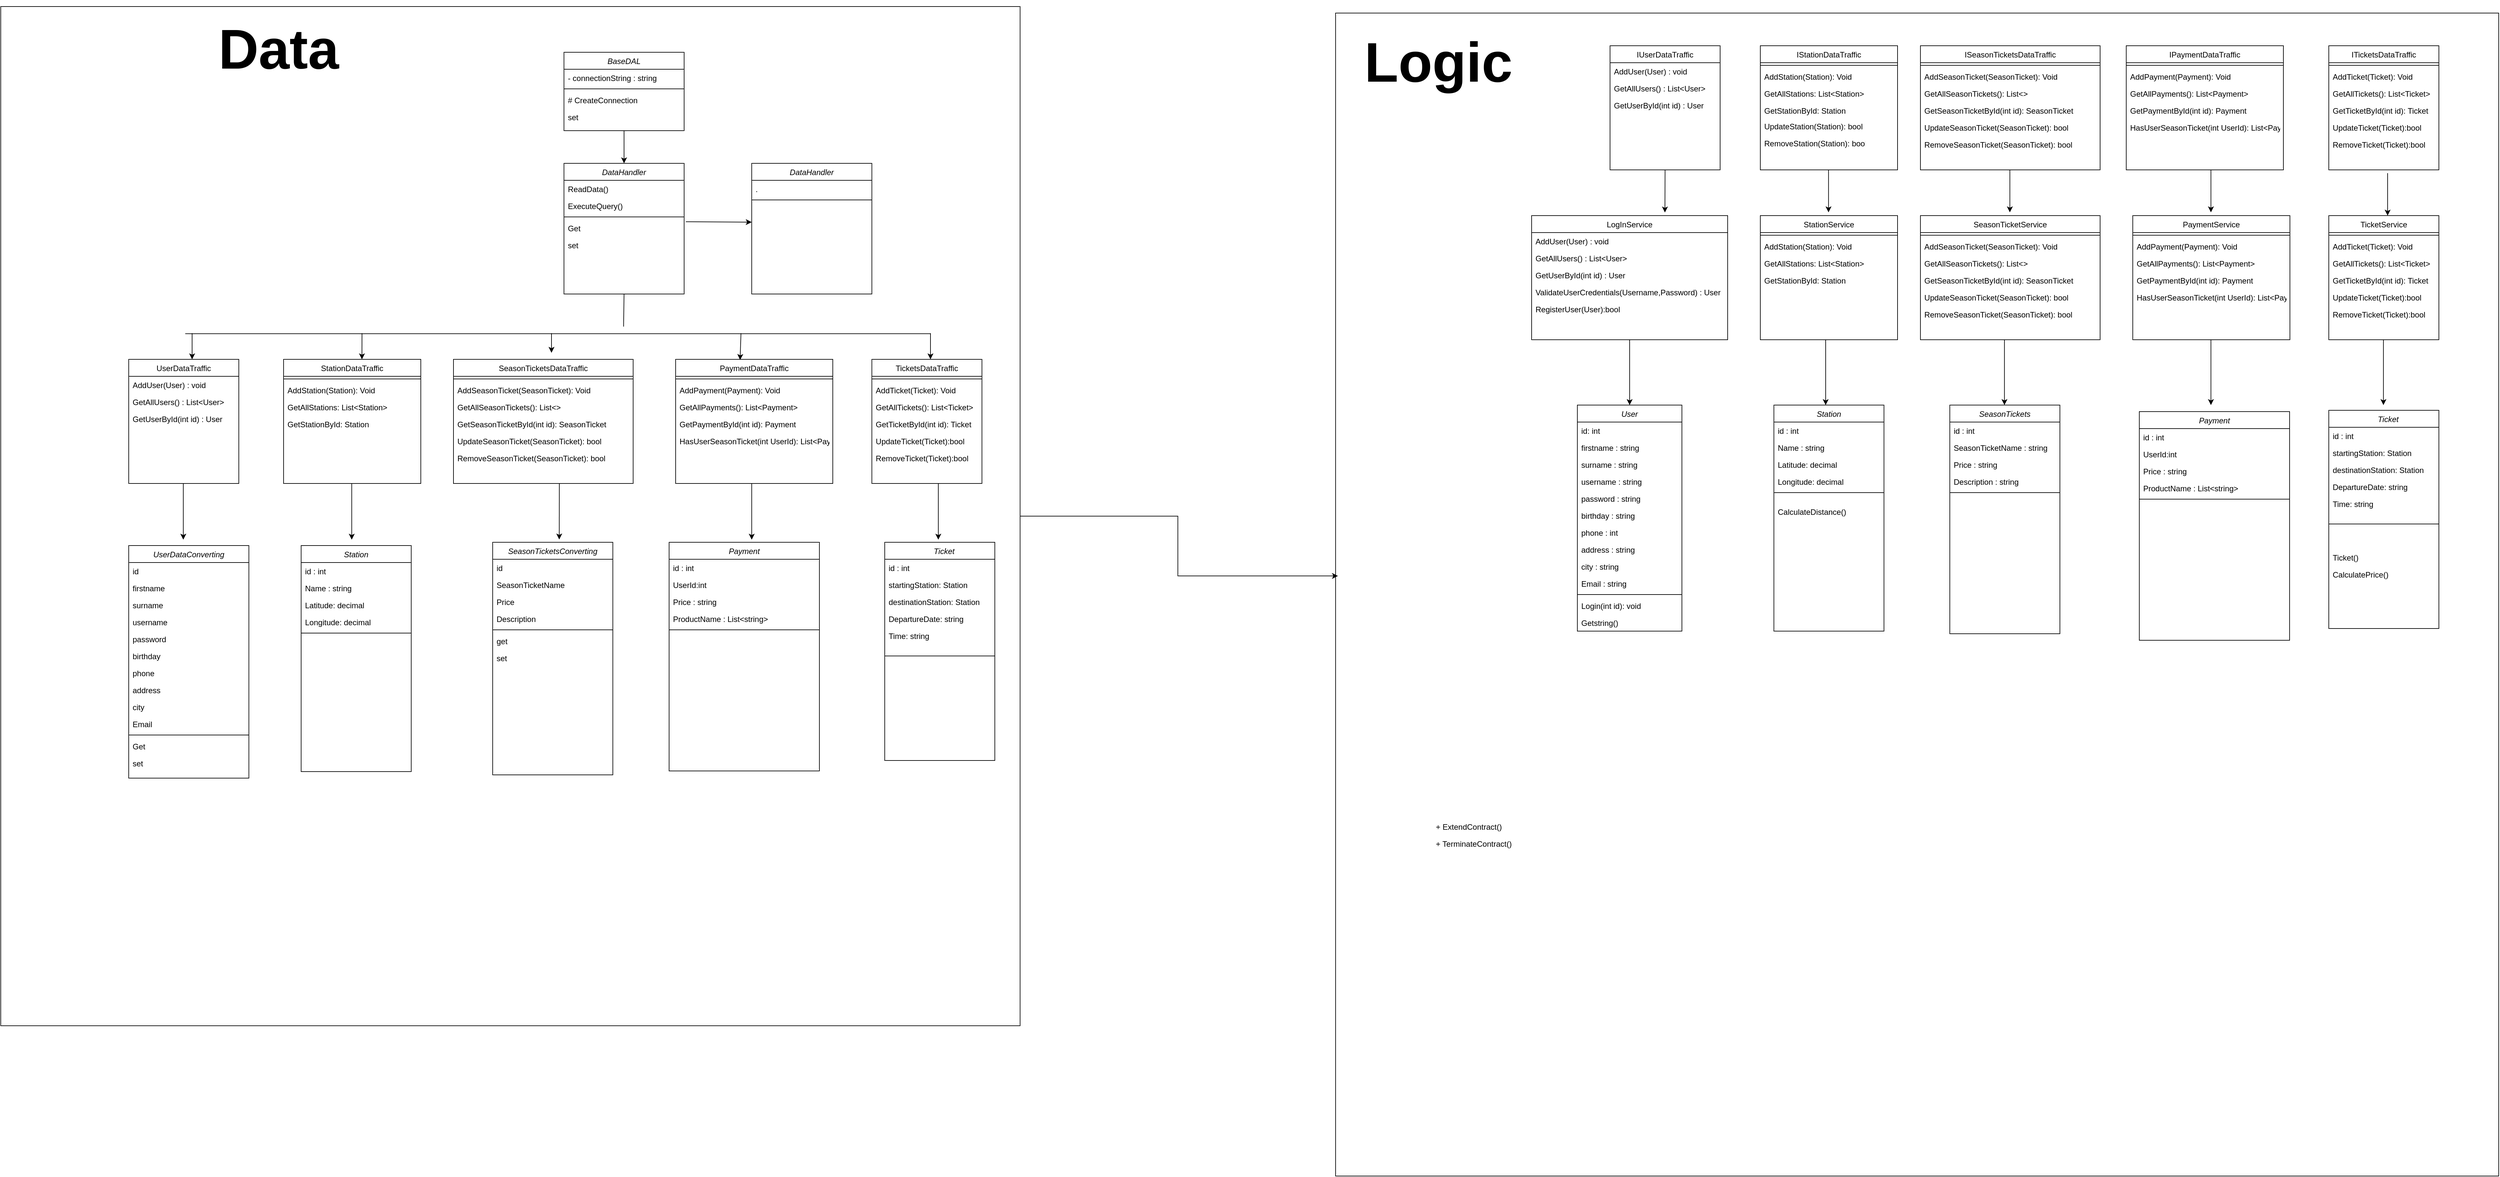<mxfile version="21.1.2" type="device">
  <diagram id="C5RBs43oDa-KdzZeNtuy" name="Page-1">
    <mxGraphModel dx="5033" dy="2381" grid="1" gridSize="10" guides="1" tooltips="1" connect="1" arrows="1" fold="1" page="1" pageScale="1" pageWidth="827" pageHeight="1169" math="0" shadow="0">
      <root>
        <mxCell id="WIyWlLk6GJQsqaUBKTNV-0" />
        <mxCell id="WIyWlLk6GJQsqaUBKTNV-1" parent="WIyWlLk6GJQsqaUBKTNV-0" />
        <mxCell id="dK_nRXZSWBPesYPL9nkP-0" value="" style="group" parent="WIyWlLk6GJQsqaUBKTNV-1" connectable="0" vertex="1">
          <mxGeometry x="-220" y="-240" width="1780" height="1780" as="geometry" />
        </mxCell>
        <mxCell id="dK_nRXZSWBPesYPL9nkP-1" value="" style="whiteSpace=wrap;html=1;aspect=fixed;labelBorderColor=#00CCCC;labelBackgroundColor=#99FF99;" parent="dK_nRXZSWBPesYPL9nkP-0" vertex="1">
          <mxGeometry width="1780" height="1780" as="geometry" />
        </mxCell>
        <mxCell id="dK_nRXZSWBPesYPL9nkP-2" value="Logic" style="text;html=1;strokeColor=none;fillColor=none;align=center;verticalAlign=middle;whiteSpace=wrap;rounded=0;fontStyle=1;fontSize=85;" parent="dK_nRXZSWBPesYPL9nkP-0" vertex="1">
          <mxGeometry x="126.358" y="60" width="63.179" height="30" as="geometry" />
        </mxCell>
        <mxCell id="dK_nRXZSWBPesYPL9nkP-3" value="IUserDataTraffic" style="swimlane;fontStyle=0;align=center;verticalAlign=top;childLayout=stackLayout;horizontal=1;startSize=26;horizontalStack=0;resizeParent=1;resizeLast=0;collapsible=1;marginBottom=0;rounded=0;shadow=0;strokeWidth=1;" parent="dK_nRXZSWBPesYPL9nkP-0" vertex="1">
          <mxGeometry x="419.999" y="50" width="168.477" height="190" as="geometry">
            <mxRectangle x="230" y="140" width="160" height="26" as="alternateBounds" />
          </mxGeometry>
        </mxCell>
        <mxCell id="dK_nRXZSWBPesYPL9nkP-6" value="AddUser(User) : void" style="text;align=left;verticalAlign=top;spacingLeft=4;spacingRight=4;overflow=hidden;rotatable=0;points=[[0,0.5],[1,0.5]];portConstraint=eastwest;" parent="dK_nRXZSWBPesYPL9nkP-3" vertex="1">
          <mxGeometry y="26" width="168.477" height="26" as="geometry" />
        </mxCell>
        <mxCell id="dK_nRXZSWBPesYPL9nkP-7" value="GetAllUsers() : List&lt;User&gt;" style="text;align=left;verticalAlign=top;spacingLeft=4;spacingRight=4;overflow=hidden;rotatable=0;points=[[0,0.5],[1,0.5]];portConstraint=eastwest;" parent="dK_nRXZSWBPesYPL9nkP-3" vertex="1">
          <mxGeometry y="52" width="168.477" height="26" as="geometry" />
        </mxCell>
        <mxCell id="dK_nRXZSWBPesYPL9nkP-8" value="GetUserById(int id) : User" style="text;align=left;verticalAlign=top;spacingLeft=4;spacingRight=4;overflow=hidden;rotatable=0;points=[[0,0.5],[1,0.5]];portConstraint=eastwest;" parent="dK_nRXZSWBPesYPL9nkP-3" vertex="1">
          <mxGeometry y="78" width="168.477" height="26" as="geometry" />
        </mxCell>
        <mxCell id="dK_nRXZSWBPesYPL9nkP-9" value="ISeasonTicketsDataTraffic" style="swimlane;fontStyle=0;align=center;verticalAlign=top;childLayout=stackLayout;horizontal=1;startSize=26;horizontalStack=0;resizeParent=1;resizeLast=0;collapsible=1;marginBottom=0;rounded=0;shadow=0;strokeWidth=1;" parent="dK_nRXZSWBPesYPL9nkP-0" vertex="1">
          <mxGeometry x="895.04" y="50" width="274.96" height="190" as="geometry">
            <mxRectangle x="230" y="140" width="160" height="26" as="alternateBounds" />
          </mxGeometry>
        </mxCell>
        <mxCell id="dK_nRXZSWBPesYPL9nkP-11" value="" style="line;html=1;strokeWidth=1;align=left;verticalAlign=middle;spacingTop=-1;spacingLeft=3;spacingRight=3;rotatable=0;labelPosition=right;points=[];portConstraint=eastwest;" parent="dK_nRXZSWBPesYPL9nkP-9" vertex="1">
          <mxGeometry y="26" width="274.96" height="8" as="geometry" />
        </mxCell>
        <mxCell id="dK_nRXZSWBPesYPL9nkP-12" value="AddSeasonTicket(SeasonTicket): Void&#xa;&#xa;" style="text;align=left;verticalAlign=top;spacingLeft=4;spacingRight=4;overflow=hidden;rotatable=0;points=[[0,0.5],[1,0.5]];portConstraint=eastwest;" parent="dK_nRXZSWBPesYPL9nkP-9" vertex="1">
          <mxGeometry y="34" width="274.96" height="26" as="geometry" />
        </mxCell>
        <mxCell id="dK_nRXZSWBPesYPL9nkP-13" value="GetAllSeasonTickets(): List&lt;&gt;&#xa;&#xa;" style="text;align=left;verticalAlign=top;spacingLeft=4;spacingRight=4;overflow=hidden;rotatable=0;points=[[0,0.5],[1,0.5]];portConstraint=eastwest;" parent="dK_nRXZSWBPesYPL9nkP-9" vertex="1">
          <mxGeometry y="60" width="274.96" height="26" as="geometry" />
        </mxCell>
        <mxCell id="dK_nRXZSWBPesYPL9nkP-14" value="GetSeasonTicketById(int id): SeasonTicket" style="text;align=left;verticalAlign=top;spacingLeft=4;spacingRight=4;overflow=hidden;rotatable=0;points=[[0,0.5],[1,0.5]];portConstraint=eastwest;" parent="dK_nRXZSWBPesYPL9nkP-9" vertex="1">
          <mxGeometry y="86" width="274.96" height="26" as="geometry" />
        </mxCell>
        <mxCell id="qzoPVvZmIgr-9REO4L1H-14" value="UpdateSeasonTicket(SeasonTicket): bool" style="text;align=left;verticalAlign=top;spacingLeft=4;spacingRight=4;overflow=hidden;rotatable=0;points=[[0,0.5],[1,0.5]];portConstraint=eastwest;" vertex="1" parent="dK_nRXZSWBPesYPL9nkP-9">
          <mxGeometry y="112" width="274.96" height="26" as="geometry" />
        </mxCell>
        <mxCell id="qzoPVvZmIgr-9REO4L1H-15" value="RemoveSeasonTicket(SeasonTicket): bool" style="text;align=left;verticalAlign=top;spacingLeft=4;spacingRight=4;overflow=hidden;rotatable=0;points=[[0,0.5],[1,0.5]];portConstraint=eastwest;" vertex="1" parent="dK_nRXZSWBPesYPL9nkP-9">
          <mxGeometry y="138" width="274.96" height="26" as="geometry" />
        </mxCell>
        <mxCell id="dK_nRXZSWBPesYPL9nkP-15" value="+ ExtendContract()" style="text;align=left;verticalAlign=top;spacingLeft=4;spacingRight=4;overflow=hidden;rotatable=0;points=[[0,0.5],[1,0.5]];portConstraint=eastwest;" parent="dK_nRXZSWBPesYPL9nkP-0" vertex="1">
          <mxGeometry x="147.418" y="1232" width="168.477" height="26" as="geometry" />
        </mxCell>
        <mxCell id="dK_nRXZSWBPesYPL9nkP-16" value="+ TerminateContract()&#xa;" style="text;align=left;verticalAlign=top;spacingLeft=4;spacingRight=4;overflow=hidden;rotatable=0;points=[[0,0.5],[1,0.5]];portConstraint=eastwest;" parent="dK_nRXZSWBPesYPL9nkP-0" vertex="1">
          <mxGeometry x="147.418" y="1258" width="168.477" height="26" as="geometry" />
        </mxCell>
        <mxCell id="dK_nRXZSWBPesYPL9nkP-18" value="Station" style="swimlane;fontStyle=2;align=center;verticalAlign=top;childLayout=stackLayout;horizontal=1;startSize=26;horizontalStack=0;resizeParent=1;resizeLast=0;collapsible=1;marginBottom=0;rounded=0;shadow=0;strokeWidth=1;" parent="dK_nRXZSWBPesYPL9nkP-0" vertex="1">
          <mxGeometry x="670.759" y="600" width="168.477" height="346" as="geometry">
            <mxRectangle x="230" y="140" width="160" height="26" as="alternateBounds" />
          </mxGeometry>
        </mxCell>
        <mxCell id="dK_nRXZSWBPesYPL9nkP-19" value="id : int" style="text;align=left;verticalAlign=top;spacingLeft=4;spacingRight=4;overflow=hidden;rotatable=0;points=[[0,0.5],[1,0.5]];portConstraint=eastwest;" parent="dK_nRXZSWBPesYPL9nkP-18" vertex="1">
          <mxGeometry y="26" width="168.477" height="26" as="geometry" />
        </mxCell>
        <mxCell id="dK_nRXZSWBPesYPL9nkP-20" value="Name : string" style="text;align=left;verticalAlign=top;spacingLeft=4;spacingRight=4;overflow=hidden;rotatable=0;points=[[0,0.5],[1,0.5]];portConstraint=eastwest;rounded=0;shadow=0;html=0;" parent="dK_nRXZSWBPesYPL9nkP-18" vertex="1">
          <mxGeometry y="52" width="168.477" height="26" as="geometry" />
        </mxCell>
        <mxCell id="dK_nRXZSWBPesYPL9nkP-21" value="Latitude: decimal" style="text;align=left;verticalAlign=top;spacingLeft=4;spacingRight=4;overflow=hidden;rotatable=0;points=[[0,0.5],[1,0.5]];portConstraint=eastwest;rounded=0;shadow=0;html=0;" parent="dK_nRXZSWBPesYPL9nkP-18" vertex="1">
          <mxGeometry y="78" width="168.477" height="26" as="geometry" />
        </mxCell>
        <mxCell id="dK_nRXZSWBPesYPL9nkP-23" value="Longitude: decimal" style="text;align=left;verticalAlign=top;spacingLeft=4;spacingRight=4;overflow=hidden;rotatable=0;points=[[0,0.5],[1,0.5]];portConstraint=eastwest;rounded=0;shadow=0;html=0;" parent="dK_nRXZSWBPesYPL9nkP-18" vertex="1">
          <mxGeometry y="104" width="168.477" height="26" as="geometry" />
        </mxCell>
        <mxCell id="dK_nRXZSWBPesYPL9nkP-22" value="" style="line;html=1;strokeWidth=1;align=left;verticalAlign=middle;spacingTop=-1;spacingLeft=3;spacingRight=3;rotatable=0;labelPosition=right;points=[];portConstraint=eastwest;" parent="dK_nRXZSWBPesYPL9nkP-18" vertex="1">
          <mxGeometry y="130" width="168.477" height="8" as="geometry" />
        </mxCell>
        <mxCell id="dK_nRXZSWBPesYPL9nkP-24" value="SeasonTickets" style="swimlane;fontStyle=2;align=center;verticalAlign=top;childLayout=stackLayout;horizontal=1;startSize=26;horizontalStack=0;resizeParent=1;resizeLast=0;collapsible=1;marginBottom=0;rounded=0;shadow=0;strokeWidth=1;" parent="dK_nRXZSWBPesYPL9nkP-0" vertex="1">
          <mxGeometry x="939.996" y="600" width="168.477" height="350" as="geometry">
            <mxRectangle x="230" y="140" width="160" height="26" as="alternateBounds" />
          </mxGeometry>
        </mxCell>
        <mxCell id="dK_nRXZSWBPesYPL9nkP-25" value="id : int" style="text;align=left;verticalAlign=top;spacingLeft=4;spacingRight=4;overflow=hidden;rotatable=0;points=[[0,0.5],[1,0.5]];portConstraint=eastwest;" parent="dK_nRXZSWBPesYPL9nkP-24" vertex="1">
          <mxGeometry y="26" width="168.477" height="26" as="geometry" />
        </mxCell>
        <mxCell id="dK_nRXZSWBPesYPL9nkP-26" value="SeasonTicketName : string" style="text;align=left;verticalAlign=top;spacingLeft=4;spacingRight=4;overflow=hidden;rotatable=0;points=[[0,0.5],[1,0.5]];portConstraint=eastwest;rounded=0;shadow=0;html=0;" parent="dK_nRXZSWBPesYPL9nkP-24" vertex="1">
          <mxGeometry y="52" width="168.477" height="26" as="geometry" />
        </mxCell>
        <mxCell id="dK_nRXZSWBPesYPL9nkP-27" value="Price : string" style="text;align=left;verticalAlign=top;spacingLeft=4;spacingRight=4;overflow=hidden;rotatable=0;points=[[0,0.5],[1,0.5]];portConstraint=eastwest;rounded=0;shadow=0;html=0;" parent="dK_nRXZSWBPesYPL9nkP-24" vertex="1">
          <mxGeometry y="78" width="168.477" height="26" as="geometry" />
        </mxCell>
        <mxCell id="dK_nRXZSWBPesYPL9nkP-28" value="Description : string" style="text;align=left;verticalAlign=top;spacingLeft=4;spacingRight=4;overflow=hidden;rotatable=0;points=[[0,0.5],[1,0.5]];portConstraint=eastwest;rounded=0;shadow=0;html=0;" parent="dK_nRXZSWBPesYPL9nkP-24" vertex="1">
          <mxGeometry y="104" width="168.477" height="26" as="geometry" />
        </mxCell>
        <mxCell id="dK_nRXZSWBPesYPL9nkP-29" value="" style="line;html=1;strokeWidth=1;align=left;verticalAlign=middle;spacingTop=-1;spacingLeft=3;spacingRight=3;rotatable=0;labelPosition=right;points=[];portConstraint=eastwest;" parent="dK_nRXZSWBPesYPL9nkP-24" vertex="1">
          <mxGeometry y="130" width="168.477" height="8" as="geometry" />
        </mxCell>
        <mxCell id="dK_nRXZSWBPesYPL9nkP-32" value="    Ticket" style="swimlane;fontStyle=2;align=center;verticalAlign=top;childLayout=stackLayout;horizontal=1;startSize=26;horizontalStack=0;resizeParent=1;resizeLast=0;collapsible=1;marginBottom=0;rounded=0;shadow=0;strokeWidth=1;" parent="dK_nRXZSWBPesYPL9nkP-0" vertex="1">
          <mxGeometry x="1519.99" y="608" width="168.48" height="334" as="geometry">
            <mxRectangle x="230" y="140" width="160" height="26" as="alternateBounds" />
          </mxGeometry>
        </mxCell>
        <mxCell id="dK_nRXZSWBPesYPL9nkP-33" value="id : int" style="text;align=left;verticalAlign=top;spacingLeft=4;spacingRight=4;overflow=hidden;rotatable=0;points=[[0,0.5],[1,0.5]];portConstraint=eastwest;" parent="dK_nRXZSWBPesYPL9nkP-32" vertex="1">
          <mxGeometry y="26" width="168.48" height="26" as="geometry" />
        </mxCell>
        <mxCell id="dK_nRXZSWBPesYPL9nkP-34" value="startingStation: Station" style="text;align=left;verticalAlign=top;spacingLeft=4;spacingRight=4;overflow=hidden;rotatable=0;points=[[0,0.5],[1,0.5]];portConstraint=eastwest;" parent="dK_nRXZSWBPesYPL9nkP-32" vertex="1">
          <mxGeometry y="52" width="168.48" height="26" as="geometry" />
        </mxCell>
        <mxCell id="dK_nRXZSWBPesYPL9nkP-40" value="" style="endArrow=none;html=1;rounded=0;" parent="dK_nRXZSWBPesYPL9nkP-32" edge="1">
          <mxGeometry width="50" height="50" relative="1" as="geometry">
            <mxPoint x="-0.001" y="174" as="sourcePoint" />
            <mxPoint x="168.476" y="174" as="targetPoint" />
          </mxGeometry>
        </mxCell>
        <mxCell id="qzoPVvZmIgr-9REO4L1H-28" value="destinationStation: Station" style="text;align=left;verticalAlign=top;spacingLeft=4;spacingRight=4;overflow=hidden;rotatable=0;points=[[0,0.5],[1,0.5]];portConstraint=eastwest;" vertex="1" parent="dK_nRXZSWBPesYPL9nkP-32">
          <mxGeometry y="78" width="168.48" height="26" as="geometry" />
        </mxCell>
        <mxCell id="qzoPVvZmIgr-9REO4L1H-29" value="DepartureDate: string" style="text;align=left;verticalAlign=top;spacingLeft=4;spacingRight=4;overflow=hidden;rotatable=0;points=[[0,0.5],[1,0.5]];portConstraint=eastwest;" vertex="1" parent="dK_nRXZSWBPesYPL9nkP-32">
          <mxGeometry y="104" width="168.48" height="26" as="geometry" />
        </mxCell>
        <mxCell id="qzoPVvZmIgr-9REO4L1H-30" value="Time: string" style="text;align=left;verticalAlign=top;spacingLeft=4;spacingRight=4;overflow=hidden;rotatable=0;points=[[0,0.5],[1,0.5]];portConstraint=eastwest;" vertex="1" parent="dK_nRXZSWBPesYPL9nkP-32">
          <mxGeometry y="130" width="168.48" height="26" as="geometry" />
        </mxCell>
        <mxCell id="dK_nRXZSWBPesYPL9nkP-41" value="Ticket()" style="text;align=left;verticalAlign=top;spacingLeft=4;spacingRight=4;overflow=hidden;rotatable=0;points=[[0,0.5],[1,0.5]];portConstraint=eastwest;" parent="dK_nRXZSWBPesYPL9nkP-0" vertex="1">
          <mxGeometry x="1519.989" y="820" width="168.477" height="26" as="geometry" />
        </mxCell>
        <mxCell id="qzoPVvZmIgr-9REO4L1H-6" value="ITicketsDataTraffic" style="swimlane;fontStyle=0;align=center;verticalAlign=top;childLayout=stackLayout;horizontal=1;startSize=26;horizontalStack=0;resizeParent=1;resizeLast=0;collapsible=1;marginBottom=0;rounded=0;shadow=0;strokeWidth=1;" vertex="1" parent="dK_nRXZSWBPesYPL9nkP-0">
          <mxGeometry x="1519.995" y="50" width="168.477" height="190" as="geometry">
            <mxRectangle x="230" y="140" width="160" height="26" as="alternateBounds" />
          </mxGeometry>
        </mxCell>
        <mxCell id="qzoPVvZmIgr-9REO4L1H-8" value="" style="line;html=1;strokeWidth=1;align=left;verticalAlign=middle;spacingTop=-1;spacingLeft=3;spacingRight=3;rotatable=0;labelPosition=right;points=[];portConstraint=eastwest;" vertex="1" parent="qzoPVvZmIgr-9REO4L1H-6">
          <mxGeometry y="26" width="168.477" height="8" as="geometry" />
        </mxCell>
        <mxCell id="qzoPVvZmIgr-9REO4L1H-9" value="AddTicket(Ticket): Void&#xa;&#xa;" style="text;align=left;verticalAlign=top;spacingLeft=4;spacingRight=4;overflow=hidden;rotatable=0;points=[[0,0.5],[1,0.5]];portConstraint=eastwest;" vertex="1" parent="qzoPVvZmIgr-9REO4L1H-6">
          <mxGeometry y="34" width="168.477" height="26" as="geometry" />
        </mxCell>
        <mxCell id="qzoPVvZmIgr-9REO4L1H-10" value="GetAllTickets(): List&lt;Ticket&gt;&#xa;" style="text;align=left;verticalAlign=top;spacingLeft=4;spacingRight=4;overflow=hidden;rotatable=0;points=[[0,0.5],[1,0.5]];portConstraint=eastwest;" vertex="1" parent="qzoPVvZmIgr-9REO4L1H-6">
          <mxGeometry y="60" width="168.477" height="26" as="geometry" />
        </mxCell>
        <mxCell id="qzoPVvZmIgr-9REO4L1H-11" value="GetTicketById(int id): Ticket" style="text;align=left;verticalAlign=top;spacingLeft=4;spacingRight=4;overflow=hidden;rotatable=0;points=[[0,0.5],[1,0.5]];portConstraint=eastwest;" vertex="1" parent="qzoPVvZmIgr-9REO4L1H-6">
          <mxGeometry y="86" width="168.477" height="26" as="geometry" />
        </mxCell>
        <mxCell id="qzoPVvZmIgr-9REO4L1H-18" value="UpdateTicket(Ticket):bool" style="text;align=left;verticalAlign=top;spacingLeft=4;spacingRight=4;overflow=hidden;rotatable=0;points=[[0,0.5],[1,0.5]];portConstraint=eastwest;" vertex="1" parent="qzoPVvZmIgr-9REO4L1H-6">
          <mxGeometry y="112" width="168.477" height="26" as="geometry" />
        </mxCell>
        <mxCell id="qzoPVvZmIgr-9REO4L1H-19" value="RemoveTicket(Ticket):bool" style="text;align=left;verticalAlign=top;spacingLeft=4;spacingRight=4;overflow=hidden;rotatable=0;points=[[0,0.5],[1,0.5]];portConstraint=eastwest;" vertex="1" parent="qzoPVvZmIgr-9REO4L1H-6">
          <mxGeometry y="138" width="168.477" height="26" as="geometry" />
        </mxCell>
        <mxCell id="qzoPVvZmIgr-9REO4L1H-0" value="IPaymentDataTraffic" style="swimlane;fontStyle=0;align=center;verticalAlign=top;childLayout=stackLayout;horizontal=1;startSize=26;horizontalStack=0;resizeParent=1;resizeLast=0;collapsible=1;marginBottom=0;rounded=0;shadow=0;strokeWidth=1;" vertex="1" parent="dK_nRXZSWBPesYPL9nkP-0">
          <mxGeometry x="1210" y="50" width="240.5" height="190" as="geometry">
            <mxRectangle x="230" y="140" width="160" height="26" as="alternateBounds" />
          </mxGeometry>
        </mxCell>
        <mxCell id="qzoPVvZmIgr-9REO4L1H-2" value="" style="line;html=1;strokeWidth=1;align=left;verticalAlign=middle;spacingTop=-1;spacingLeft=3;spacingRight=3;rotatable=0;labelPosition=right;points=[];portConstraint=eastwest;" vertex="1" parent="qzoPVvZmIgr-9REO4L1H-0">
          <mxGeometry y="26" width="240.5" height="8" as="geometry" />
        </mxCell>
        <mxCell id="qzoPVvZmIgr-9REO4L1H-3" value="AddPayment(Payment): Void&#xa;&#xa;" style="text;align=left;verticalAlign=top;spacingLeft=4;spacingRight=4;overflow=hidden;rotatable=0;points=[[0,0.5],[1,0.5]];portConstraint=eastwest;" vertex="1" parent="qzoPVvZmIgr-9REO4L1H-0">
          <mxGeometry y="34" width="240.5" height="26" as="geometry" />
        </mxCell>
        <mxCell id="qzoPVvZmIgr-9REO4L1H-4" value="GetAllPayments(): List&lt;Payment&gt;&#xa;&#xa;" style="text;align=left;verticalAlign=top;spacingLeft=4;spacingRight=4;overflow=hidden;rotatable=0;points=[[0,0.5],[1,0.5]];portConstraint=eastwest;" vertex="1" parent="qzoPVvZmIgr-9REO4L1H-0">
          <mxGeometry y="60" width="240.5" height="26" as="geometry" />
        </mxCell>
        <mxCell id="qzoPVvZmIgr-9REO4L1H-5" value="GetPaymentById(int id): Payment" style="text;align=left;verticalAlign=top;spacingLeft=4;spacingRight=4;overflow=hidden;rotatable=0;points=[[0,0.5],[1,0.5]];portConstraint=eastwest;" vertex="1" parent="qzoPVvZmIgr-9REO4L1H-0">
          <mxGeometry y="86" width="240.5" height="26" as="geometry" />
        </mxCell>
        <mxCell id="qzoPVvZmIgr-9REO4L1H-17" value="HasUserSeasonTicket(int UserId): List&lt;Payment&gt;" style="text;align=left;verticalAlign=top;spacingLeft=4;spacingRight=4;overflow=hidden;rotatable=0;points=[[0,0.5],[1,0.5]];portConstraint=eastwest;" vertex="1" parent="qzoPVvZmIgr-9REO4L1H-0">
          <mxGeometry y="112" width="240.5" height="26" as="geometry" />
        </mxCell>
        <mxCell id="qzoPVvZmIgr-9REO4L1H-12" value="UpdateStation(Station): bool" style="text;align=left;verticalAlign=top;spacingLeft=4;spacingRight=4;overflow=hidden;rotatable=0;points=[[0,0.5],[1,0.5]];portConstraint=eastwest;" vertex="1" parent="dK_nRXZSWBPesYPL9nkP-0">
          <mxGeometry x="650.004" y="160" width="165.963" height="26" as="geometry" />
        </mxCell>
        <mxCell id="qzoPVvZmIgr-9REO4L1H-13" value="RemoveStation(Station): bool" style="text;align=left;verticalAlign=top;spacingLeft=4;spacingRight=4;overflow=hidden;rotatable=0;points=[[0,0.5],[1,0.5]];portConstraint=eastwest;" vertex="1" parent="dK_nRXZSWBPesYPL9nkP-0">
          <mxGeometry x="650.004" y="186" width="165.963" height="26" as="geometry" />
        </mxCell>
        <mxCell id="qzoPVvZmIgr-9REO4L1H-21" value="Payment" style="swimlane;fontStyle=2;align=center;verticalAlign=top;childLayout=stackLayout;horizontal=1;startSize=26;horizontalStack=0;resizeParent=1;resizeLast=0;collapsible=1;marginBottom=0;rounded=0;shadow=0;strokeWidth=1;" vertex="1" parent="dK_nRXZSWBPesYPL9nkP-0">
          <mxGeometry x="1230" y="610" width="230" height="350" as="geometry">
            <mxRectangle x="230" y="140" width="160" height="26" as="alternateBounds" />
          </mxGeometry>
        </mxCell>
        <mxCell id="qzoPVvZmIgr-9REO4L1H-22" value="id : int" style="text;align=left;verticalAlign=top;spacingLeft=4;spacingRight=4;overflow=hidden;rotatable=0;points=[[0,0.5],[1,0.5]];portConstraint=eastwest;" vertex="1" parent="qzoPVvZmIgr-9REO4L1H-21">
          <mxGeometry y="26" width="230" height="26" as="geometry" />
        </mxCell>
        <mxCell id="qzoPVvZmIgr-9REO4L1H-23" value="UserId:int" style="text;align=left;verticalAlign=top;spacingLeft=4;spacingRight=4;overflow=hidden;rotatable=0;points=[[0,0.5],[1,0.5]];portConstraint=eastwest;rounded=0;shadow=0;html=0;" vertex="1" parent="qzoPVvZmIgr-9REO4L1H-21">
          <mxGeometry y="52" width="230" height="26" as="geometry" />
        </mxCell>
        <mxCell id="qzoPVvZmIgr-9REO4L1H-24" value="Price : string" style="text;align=left;verticalAlign=top;spacingLeft=4;spacingRight=4;overflow=hidden;rotatable=0;points=[[0,0.5],[1,0.5]];portConstraint=eastwest;rounded=0;shadow=0;html=0;" vertex="1" parent="qzoPVvZmIgr-9REO4L1H-21">
          <mxGeometry y="78" width="230" height="26" as="geometry" />
        </mxCell>
        <mxCell id="qzoPVvZmIgr-9REO4L1H-25" value="ProductName : List&lt;string&gt;" style="text;align=left;verticalAlign=top;spacingLeft=4;spacingRight=4;overflow=hidden;rotatable=0;points=[[0,0.5],[1,0.5]];portConstraint=eastwest;rounded=0;shadow=0;html=0;" vertex="1" parent="qzoPVvZmIgr-9REO4L1H-21">
          <mxGeometry y="104" width="230" height="26" as="geometry" />
        </mxCell>
        <mxCell id="qzoPVvZmIgr-9REO4L1H-26" value="" style="line;html=1;strokeWidth=1;align=left;verticalAlign=middle;spacingTop=-1;spacingLeft=3;spacingRight=3;rotatable=0;labelPosition=right;points=[];portConstraint=eastwest;" vertex="1" parent="qzoPVvZmIgr-9REO4L1H-21">
          <mxGeometry y="130" width="230" height="8" as="geometry" />
        </mxCell>
        <mxCell id="qzoPVvZmIgr-9REO4L1H-20" value="CalculateDistance()" style="text;align=left;verticalAlign=top;spacingLeft=4;spacingRight=4;overflow=hidden;rotatable=0;points=[[0,0.5],[1,0.5]];portConstraint=eastwest;rounded=0;shadow=0;html=0;" vertex="1" parent="dK_nRXZSWBPesYPL9nkP-0">
          <mxGeometry x="670.766" y="750" width="168.477" height="26" as="geometry" />
        </mxCell>
        <mxCell id="dK_nRXZSWBPesYPL9nkP-49" value="User" style="swimlane;fontStyle=2;align=center;verticalAlign=top;childLayout=stackLayout;horizontal=1;startSize=26;horizontalStack=0;resizeParent=1;resizeLast=0;collapsible=1;marginBottom=0;rounded=0;shadow=0;strokeWidth=1;" parent="dK_nRXZSWBPesYPL9nkP-0" vertex="1">
          <mxGeometry x="370" y="600" width="160" height="346" as="geometry">
            <mxRectangle x="230" y="140" width="160" height="26" as="alternateBounds" />
          </mxGeometry>
        </mxCell>
        <mxCell id="dK_nRXZSWBPesYPL9nkP-50" value="id: int" style="text;align=left;verticalAlign=top;spacingLeft=4;spacingRight=4;overflow=hidden;rotatable=0;points=[[0,0.5],[1,0.5]];portConstraint=eastwest;" parent="dK_nRXZSWBPesYPL9nkP-49" vertex="1">
          <mxGeometry y="26" width="160" height="26" as="geometry" />
        </mxCell>
        <mxCell id="dK_nRXZSWBPesYPL9nkP-51" value="firstname : string" style="text;align=left;verticalAlign=top;spacingLeft=4;spacingRight=4;overflow=hidden;rotatable=0;points=[[0,0.5],[1,0.5]];portConstraint=eastwest;rounded=0;shadow=0;html=0;" parent="dK_nRXZSWBPesYPL9nkP-49" vertex="1">
          <mxGeometry y="52" width="160" height="26" as="geometry" />
        </mxCell>
        <mxCell id="dK_nRXZSWBPesYPL9nkP-52" value="surname : string" style="text;align=left;verticalAlign=top;spacingLeft=4;spacingRight=4;overflow=hidden;rotatable=0;points=[[0,0.5],[1,0.5]];portConstraint=eastwest;rounded=0;shadow=0;html=0;" parent="dK_nRXZSWBPesYPL9nkP-49" vertex="1">
          <mxGeometry y="78" width="160" height="26" as="geometry" />
        </mxCell>
        <mxCell id="dK_nRXZSWBPesYPL9nkP-53" value="username : string" style="text;align=left;verticalAlign=top;spacingLeft=4;spacingRight=4;overflow=hidden;rotatable=0;points=[[0,0.5],[1,0.5]];portConstraint=eastwest;rounded=0;shadow=0;html=0;" parent="dK_nRXZSWBPesYPL9nkP-49" vertex="1">
          <mxGeometry y="104" width="160" height="26" as="geometry" />
        </mxCell>
        <mxCell id="dK_nRXZSWBPesYPL9nkP-54" value="password : string" style="text;align=left;verticalAlign=top;spacingLeft=4;spacingRight=4;overflow=hidden;rotatable=0;points=[[0,0.5],[1,0.5]];portConstraint=eastwest;rounded=0;shadow=0;html=0;" parent="dK_nRXZSWBPesYPL9nkP-49" vertex="1">
          <mxGeometry y="130" width="160" height="26" as="geometry" />
        </mxCell>
        <mxCell id="dK_nRXZSWBPesYPL9nkP-55" value="birthday : string" style="text;align=left;verticalAlign=top;spacingLeft=4;spacingRight=4;overflow=hidden;rotatable=0;points=[[0,0.5],[1,0.5]];portConstraint=eastwest;rounded=0;shadow=0;html=0;" parent="dK_nRXZSWBPesYPL9nkP-49" vertex="1">
          <mxGeometry y="156" width="160" height="26" as="geometry" />
        </mxCell>
        <mxCell id="dK_nRXZSWBPesYPL9nkP-56" value="phone : int" style="text;align=left;verticalAlign=top;spacingLeft=4;spacingRight=4;overflow=hidden;rotatable=0;points=[[0,0.5],[1,0.5]];portConstraint=eastwest;rounded=0;shadow=0;html=0;" parent="dK_nRXZSWBPesYPL9nkP-49" vertex="1">
          <mxGeometry y="182" width="160" height="26" as="geometry" />
        </mxCell>
        <mxCell id="dK_nRXZSWBPesYPL9nkP-57" value="address : string" style="text;align=left;verticalAlign=top;spacingLeft=4;spacingRight=4;overflow=hidden;rotatable=0;points=[[0,0.5],[1,0.5]];portConstraint=eastwest;rounded=0;shadow=0;html=0;" parent="dK_nRXZSWBPesYPL9nkP-49" vertex="1">
          <mxGeometry y="208" width="160" height="26" as="geometry" />
        </mxCell>
        <mxCell id="dK_nRXZSWBPesYPL9nkP-58" value="city : string" style="text;align=left;verticalAlign=top;spacingLeft=4;spacingRight=4;overflow=hidden;rotatable=0;points=[[0,0.5],[1,0.5]];portConstraint=eastwest;rounded=0;shadow=0;html=0;" parent="dK_nRXZSWBPesYPL9nkP-49" vertex="1">
          <mxGeometry y="234" width="160" height="26" as="geometry" />
        </mxCell>
        <mxCell id="dK_nRXZSWBPesYPL9nkP-59" value="Email : string" style="text;align=left;verticalAlign=top;spacingLeft=4;spacingRight=4;overflow=hidden;rotatable=0;points=[[0,0.5],[1,0.5]];portConstraint=eastwest;rounded=0;shadow=0;html=0;" parent="dK_nRXZSWBPesYPL9nkP-49" vertex="1">
          <mxGeometry y="260" width="160" height="26" as="geometry" />
        </mxCell>
        <mxCell id="dK_nRXZSWBPesYPL9nkP-60" value="" style="line;html=1;strokeWidth=1;align=left;verticalAlign=middle;spacingTop=-1;spacingLeft=3;spacingRight=3;rotatable=0;labelPosition=right;points=[];portConstraint=eastwest;" parent="dK_nRXZSWBPesYPL9nkP-49" vertex="1">
          <mxGeometry y="286" width="160" height="8" as="geometry" />
        </mxCell>
        <mxCell id="dK_nRXZSWBPesYPL9nkP-61" value="Login(int id): void" style="text;align=left;verticalAlign=top;spacingLeft=4;spacingRight=4;overflow=hidden;rotatable=0;points=[[0,0.5],[1,0.5]];portConstraint=eastwest;rounded=0;shadow=0;html=0;" parent="dK_nRXZSWBPesYPL9nkP-49" vertex="1">
          <mxGeometry y="294" width="160" height="26" as="geometry" />
        </mxCell>
        <mxCell id="dK_nRXZSWBPesYPL9nkP-62" value="Getstring()" style="text;align=left;verticalAlign=top;spacingLeft=4;spacingRight=4;overflow=hidden;rotatable=0;points=[[0,0.5],[1,0.5]];portConstraint=eastwest;rounded=0;shadow=0;html=0;" parent="dK_nRXZSWBPesYPL9nkP-49" vertex="1">
          <mxGeometry y="320" width="160" height="26" as="geometry" />
        </mxCell>
        <mxCell id="qzoPVvZmIgr-9REO4L1H-32" value="LogInService" style="swimlane;fontStyle=0;align=center;verticalAlign=top;childLayout=stackLayout;horizontal=1;startSize=26;horizontalStack=0;resizeParent=1;resizeLast=0;collapsible=1;marginBottom=0;rounded=0;shadow=0;strokeWidth=1;" vertex="1" parent="dK_nRXZSWBPesYPL9nkP-0">
          <mxGeometry x="300" y="310" width="300" height="190" as="geometry">
            <mxRectangle x="230" y="140" width="160" height="26" as="alternateBounds" />
          </mxGeometry>
        </mxCell>
        <mxCell id="qzoPVvZmIgr-9REO4L1H-33" value="AddUser(User) : void" style="text;align=left;verticalAlign=top;spacingLeft=4;spacingRight=4;overflow=hidden;rotatable=0;points=[[0,0.5],[1,0.5]];portConstraint=eastwest;" vertex="1" parent="qzoPVvZmIgr-9REO4L1H-32">
          <mxGeometry y="26" width="300" height="26" as="geometry" />
        </mxCell>
        <mxCell id="qzoPVvZmIgr-9REO4L1H-34" value="GetAllUsers() : List&lt;User&gt;" style="text;align=left;verticalAlign=top;spacingLeft=4;spacingRight=4;overflow=hidden;rotatable=0;points=[[0,0.5],[1,0.5]];portConstraint=eastwest;" vertex="1" parent="qzoPVvZmIgr-9REO4L1H-32">
          <mxGeometry y="52" width="300" height="26" as="geometry" />
        </mxCell>
        <mxCell id="qzoPVvZmIgr-9REO4L1H-35" value="GetUserById(int id) : User" style="text;align=left;verticalAlign=top;spacingLeft=4;spacingRight=4;overflow=hidden;rotatable=0;points=[[0,0.5],[1,0.5]];portConstraint=eastwest;" vertex="1" parent="qzoPVvZmIgr-9REO4L1H-32">
          <mxGeometry y="78" width="300" height="26" as="geometry" />
        </mxCell>
        <mxCell id="qzoPVvZmIgr-9REO4L1H-36" value="ValidateUserCredentials(Username,Password) : User" style="text;align=left;verticalAlign=top;spacingLeft=4;spacingRight=4;overflow=hidden;rotatable=0;points=[[0,0.5],[1,0.5]];portConstraint=eastwest;" vertex="1" parent="qzoPVvZmIgr-9REO4L1H-32">
          <mxGeometry y="104" width="300" height="26" as="geometry" />
        </mxCell>
        <mxCell id="qzoPVvZmIgr-9REO4L1H-37" value="RegisterUser(User):bool" style="text;align=left;verticalAlign=top;spacingLeft=4;spacingRight=4;overflow=hidden;rotatable=0;points=[[0,0.5],[1,0.5]];portConstraint=eastwest;" vertex="1" parent="qzoPVvZmIgr-9REO4L1H-32">
          <mxGeometry y="130" width="300" height="26" as="geometry" />
        </mxCell>
        <mxCell id="qzoPVvZmIgr-9REO4L1H-38" value="StationService" style="swimlane;fontStyle=0;align=center;verticalAlign=top;childLayout=stackLayout;horizontal=1;startSize=26;horizontalStack=0;resizeParent=1;resizeLast=0;collapsible=1;marginBottom=0;rounded=0;shadow=0;strokeWidth=1;" vertex="1" parent="dK_nRXZSWBPesYPL9nkP-0">
          <mxGeometry x="650" y="310" width="210" height="190" as="geometry">
            <mxRectangle x="230" y="140" width="160" height="26" as="alternateBounds" />
          </mxGeometry>
        </mxCell>
        <mxCell id="qzoPVvZmIgr-9REO4L1H-39" value="" style="line;html=1;strokeWidth=1;align=left;verticalAlign=middle;spacingTop=-1;spacingLeft=3;spacingRight=3;rotatable=0;labelPosition=right;points=[];portConstraint=eastwest;" vertex="1" parent="qzoPVvZmIgr-9REO4L1H-38">
          <mxGeometry y="26" width="210" height="8" as="geometry" />
        </mxCell>
        <mxCell id="qzoPVvZmIgr-9REO4L1H-40" value="AddStation(Station): Void&#xa;&#xa;" style="text;align=left;verticalAlign=top;spacingLeft=4;spacingRight=4;overflow=hidden;rotatable=0;points=[[0,0.5],[1,0.5]];portConstraint=eastwest;" vertex="1" parent="qzoPVvZmIgr-9REO4L1H-38">
          <mxGeometry y="34" width="210" height="26" as="geometry" />
        </mxCell>
        <mxCell id="qzoPVvZmIgr-9REO4L1H-41" value="GetAllStations: List&lt;Station&gt;&#xa;&#xa;" style="text;align=left;verticalAlign=top;spacingLeft=4;spacingRight=4;overflow=hidden;rotatable=0;points=[[0,0.5],[1,0.5]];portConstraint=eastwest;" vertex="1" parent="qzoPVvZmIgr-9REO4L1H-38">
          <mxGeometry y="60" width="210" height="26" as="geometry" />
        </mxCell>
        <mxCell id="qzoPVvZmIgr-9REO4L1H-42" value="GetStationById: Station" style="text;align=left;verticalAlign=top;spacingLeft=4;spacingRight=4;overflow=hidden;rotatable=0;points=[[0,0.5],[1,0.5]];portConstraint=eastwest;" vertex="1" parent="qzoPVvZmIgr-9REO4L1H-38">
          <mxGeometry y="86" width="210" height="26" as="geometry" />
        </mxCell>
        <mxCell id="qzoPVvZmIgr-9REO4L1H-43" value="SeasonTicketService" style="swimlane;fontStyle=0;align=center;verticalAlign=top;childLayout=stackLayout;horizontal=1;startSize=26;horizontalStack=0;resizeParent=1;resizeLast=0;collapsible=1;marginBottom=0;rounded=0;shadow=0;strokeWidth=1;" vertex="1" parent="dK_nRXZSWBPesYPL9nkP-0">
          <mxGeometry x="895.04" y="310" width="274.96" height="190" as="geometry">
            <mxRectangle x="230" y="140" width="160" height="26" as="alternateBounds" />
          </mxGeometry>
        </mxCell>
        <mxCell id="qzoPVvZmIgr-9REO4L1H-44" value="" style="line;html=1;strokeWidth=1;align=left;verticalAlign=middle;spacingTop=-1;spacingLeft=3;spacingRight=3;rotatable=0;labelPosition=right;points=[];portConstraint=eastwest;" vertex="1" parent="qzoPVvZmIgr-9REO4L1H-43">
          <mxGeometry y="26" width="274.96" height="8" as="geometry" />
        </mxCell>
        <mxCell id="qzoPVvZmIgr-9REO4L1H-45" value="AddSeasonTicket(SeasonTicket): Void&#xa;&#xa;" style="text;align=left;verticalAlign=top;spacingLeft=4;spacingRight=4;overflow=hidden;rotatable=0;points=[[0,0.5],[1,0.5]];portConstraint=eastwest;" vertex="1" parent="qzoPVvZmIgr-9REO4L1H-43">
          <mxGeometry y="34" width="274.96" height="26" as="geometry" />
        </mxCell>
        <mxCell id="qzoPVvZmIgr-9REO4L1H-46" value="GetAllSeasonTickets(): List&lt;&gt;&#xa;&#xa;" style="text;align=left;verticalAlign=top;spacingLeft=4;spacingRight=4;overflow=hidden;rotatable=0;points=[[0,0.5],[1,0.5]];portConstraint=eastwest;" vertex="1" parent="qzoPVvZmIgr-9REO4L1H-43">
          <mxGeometry y="60" width="274.96" height="26" as="geometry" />
        </mxCell>
        <mxCell id="qzoPVvZmIgr-9REO4L1H-47" value="GetSeasonTicketById(int id): SeasonTicket" style="text;align=left;verticalAlign=top;spacingLeft=4;spacingRight=4;overflow=hidden;rotatable=0;points=[[0,0.5],[1,0.5]];portConstraint=eastwest;" vertex="1" parent="qzoPVvZmIgr-9REO4L1H-43">
          <mxGeometry y="86" width="274.96" height="26" as="geometry" />
        </mxCell>
        <mxCell id="qzoPVvZmIgr-9REO4L1H-48" value="UpdateSeasonTicket(SeasonTicket): bool" style="text;align=left;verticalAlign=top;spacingLeft=4;spacingRight=4;overflow=hidden;rotatable=0;points=[[0,0.5],[1,0.5]];portConstraint=eastwest;" vertex="1" parent="qzoPVvZmIgr-9REO4L1H-43">
          <mxGeometry y="112" width="274.96" height="26" as="geometry" />
        </mxCell>
        <mxCell id="qzoPVvZmIgr-9REO4L1H-49" value="RemoveSeasonTicket(SeasonTicket): bool" style="text;align=left;verticalAlign=top;spacingLeft=4;spacingRight=4;overflow=hidden;rotatable=0;points=[[0,0.5],[1,0.5]];portConstraint=eastwest;" vertex="1" parent="qzoPVvZmIgr-9REO4L1H-43">
          <mxGeometry y="138" width="274.96" height="26" as="geometry" />
        </mxCell>
        <mxCell id="qzoPVvZmIgr-9REO4L1H-50" value="PaymentService" style="swimlane;fontStyle=0;align=center;verticalAlign=top;childLayout=stackLayout;horizontal=1;startSize=26;horizontalStack=0;resizeParent=1;resizeLast=0;collapsible=1;marginBottom=0;rounded=0;shadow=0;strokeWidth=1;" vertex="1" parent="dK_nRXZSWBPesYPL9nkP-0">
          <mxGeometry x="1220" y="310" width="240.5" height="190" as="geometry">
            <mxRectangle x="230" y="140" width="160" height="26" as="alternateBounds" />
          </mxGeometry>
        </mxCell>
        <mxCell id="qzoPVvZmIgr-9REO4L1H-51" value="" style="line;html=1;strokeWidth=1;align=left;verticalAlign=middle;spacingTop=-1;spacingLeft=3;spacingRight=3;rotatable=0;labelPosition=right;points=[];portConstraint=eastwest;" vertex="1" parent="qzoPVvZmIgr-9REO4L1H-50">
          <mxGeometry y="26" width="240.5" height="8" as="geometry" />
        </mxCell>
        <mxCell id="qzoPVvZmIgr-9REO4L1H-52" value="AddPayment(Payment): Void&#xa;&#xa;" style="text;align=left;verticalAlign=top;spacingLeft=4;spacingRight=4;overflow=hidden;rotatable=0;points=[[0,0.5],[1,0.5]];portConstraint=eastwest;" vertex="1" parent="qzoPVvZmIgr-9REO4L1H-50">
          <mxGeometry y="34" width="240.5" height="26" as="geometry" />
        </mxCell>
        <mxCell id="qzoPVvZmIgr-9REO4L1H-53" value="GetAllPayments(): List&lt;Payment&gt;&#xa;&#xa;" style="text;align=left;verticalAlign=top;spacingLeft=4;spacingRight=4;overflow=hidden;rotatable=0;points=[[0,0.5],[1,0.5]];portConstraint=eastwest;" vertex="1" parent="qzoPVvZmIgr-9REO4L1H-50">
          <mxGeometry y="60" width="240.5" height="26" as="geometry" />
        </mxCell>
        <mxCell id="qzoPVvZmIgr-9REO4L1H-54" value="GetPaymentById(int id): Payment" style="text;align=left;verticalAlign=top;spacingLeft=4;spacingRight=4;overflow=hidden;rotatable=0;points=[[0,0.5],[1,0.5]];portConstraint=eastwest;" vertex="1" parent="qzoPVvZmIgr-9REO4L1H-50">
          <mxGeometry y="86" width="240.5" height="26" as="geometry" />
        </mxCell>
        <mxCell id="qzoPVvZmIgr-9REO4L1H-55" value="HasUserSeasonTicket(int UserId): List&lt;Payment&gt;" style="text;align=left;verticalAlign=top;spacingLeft=4;spacingRight=4;overflow=hidden;rotatable=0;points=[[0,0.5],[1,0.5]];portConstraint=eastwest;" vertex="1" parent="qzoPVvZmIgr-9REO4L1H-50">
          <mxGeometry y="112" width="240.5" height="26" as="geometry" />
        </mxCell>
        <mxCell id="qzoPVvZmIgr-9REO4L1H-56" value="TicketService" style="swimlane;fontStyle=0;align=center;verticalAlign=top;childLayout=stackLayout;horizontal=1;startSize=26;horizontalStack=0;resizeParent=1;resizeLast=0;collapsible=1;marginBottom=0;rounded=0;shadow=0;strokeWidth=1;" vertex="1" parent="dK_nRXZSWBPesYPL9nkP-0">
          <mxGeometry x="1519.995" y="310" width="168.477" height="190" as="geometry">
            <mxRectangle x="230" y="140" width="160" height="26" as="alternateBounds" />
          </mxGeometry>
        </mxCell>
        <mxCell id="qzoPVvZmIgr-9REO4L1H-57" value="" style="line;html=1;strokeWidth=1;align=left;verticalAlign=middle;spacingTop=-1;spacingLeft=3;spacingRight=3;rotatable=0;labelPosition=right;points=[];portConstraint=eastwest;" vertex="1" parent="qzoPVvZmIgr-9REO4L1H-56">
          <mxGeometry y="26" width="168.477" height="8" as="geometry" />
        </mxCell>
        <mxCell id="qzoPVvZmIgr-9REO4L1H-58" value="AddTicket(Ticket): Void&#xa;&#xa;" style="text;align=left;verticalAlign=top;spacingLeft=4;spacingRight=4;overflow=hidden;rotatable=0;points=[[0,0.5],[1,0.5]];portConstraint=eastwest;" vertex="1" parent="qzoPVvZmIgr-9REO4L1H-56">
          <mxGeometry y="34" width="168.477" height="26" as="geometry" />
        </mxCell>
        <mxCell id="qzoPVvZmIgr-9REO4L1H-59" value="GetAllTickets(): List&lt;Ticket&gt;&#xa;" style="text;align=left;verticalAlign=top;spacingLeft=4;spacingRight=4;overflow=hidden;rotatable=0;points=[[0,0.5],[1,0.5]];portConstraint=eastwest;" vertex="1" parent="qzoPVvZmIgr-9REO4L1H-56">
          <mxGeometry y="60" width="168.477" height="26" as="geometry" />
        </mxCell>
        <mxCell id="qzoPVvZmIgr-9REO4L1H-60" value="GetTicketById(int id): Ticket" style="text;align=left;verticalAlign=top;spacingLeft=4;spacingRight=4;overflow=hidden;rotatable=0;points=[[0,0.5],[1,0.5]];portConstraint=eastwest;" vertex="1" parent="qzoPVvZmIgr-9REO4L1H-56">
          <mxGeometry y="86" width="168.477" height="26" as="geometry" />
        </mxCell>
        <mxCell id="qzoPVvZmIgr-9REO4L1H-61" value="UpdateTicket(Ticket):bool" style="text;align=left;verticalAlign=top;spacingLeft=4;spacingRight=4;overflow=hidden;rotatable=0;points=[[0,0.5],[1,0.5]];portConstraint=eastwest;" vertex="1" parent="qzoPVvZmIgr-9REO4L1H-56">
          <mxGeometry y="112" width="168.477" height="26" as="geometry" />
        </mxCell>
        <mxCell id="qzoPVvZmIgr-9REO4L1H-62" value="RemoveTicket(Ticket):bool" style="text;align=left;verticalAlign=top;spacingLeft=4;spacingRight=4;overflow=hidden;rotatable=0;points=[[0,0.5],[1,0.5]];portConstraint=eastwest;" vertex="1" parent="qzoPVvZmIgr-9REO4L1H-56">
          <mxGeometry y="138" width="168.477" height="26" as="geometry" />
        </mxCell>
        <mxCell id="qzoPVvZmIgr-9REO4L1H-31" value="CalculatePrice()" style="text;align=left;verticalAlign=top;spacingLeft=4;spacingRight=4;overflow=hidden;rotatable=0;points=[[0,0.5],[1,0.5]];portConstraint=eastwest;" vertex="1" parent="dK_nRXZSWBPesYPL9nkP-0">
          <mxGeometry x="1519.99" y="846" width="168.48" height="26" as="geometry" />
        </mxCell>
        <mxCell id="qzoPVvZmIgr-9REO4L1H-63" value="" style="endArrow=classic;html=1;rounded=0;exitX=0.5;exitY=1;exitDx=0;exitDy=0;entryX=0.68;entryY=-0.025;entryDx=0;entryDy=0;entryPerimeter=0;" edge="1" parent="dK_nRXZSWBPesYPL9nkP-0" source="dK_nRXZSWBPesYPL9nkP-3" target="qzoPVvZmIgr-9REO4L1H-32">
          <mxGeometry width="50" height="50" relative="1" as="geometry">
            <mxPoint x="230" y="290" as="sourcePoint" />
            <mxPoint x="280" y="240" as="targetPoint" />
          </mxGeometry>
        </mxCell>
        <mxCell id="qzoPVvZmIgr-9REO4L1H-64" value="" style="endArrow=classic;html=1;rounded=0;exitX=0.5;exitY=1;exitDx=0;exitDy=0;entryX=0.68;entryY=-0.025;entryDx=0;entryDy=0;entryPerimeter=0;" edge="1" parent="dK_nRXZSWBPesYPL9nkP-0">
          <mxGeometry width="50" height="50" relative="1" as="geometry">
            <mxPoint x="754.37" y="240" as="sourcePoint" />
            <mxPoint x="754.37" y="305" as="targetPoint" />
          </mxGeometry>
        </mxCell>
        <mxCell id="qzoPVvZmIgr-9REO4L1H-65" value="" style="endArrow=classic;html=1;rounded=0;exitX=0.5;exitY=1;exitDx=0;exitDy=0;entryX=0.68;entryY=-0.025;entryDx=0;entryDy=0;entryPerimeter=0;" edge="1" parent="dK_nRXZSWBPesYPL9nkP-0">
          <mxGeometry width="50" height="50" relative="1" as="geometry">
            <mxPoint x="1031.9" y="240" as="sourcePoint" />
            <mxPoint x="1031.9" y="305" as="targetPoint" />
          </mxGeometry>
        </mxCell>
        <mxCell id="qzoPVvZmIgr-9REO4L1H-66" value="" style="endArrow=classic;html=1;rounded=0;exitX=0.5;exitY=1;exitDx=0;exitDy=0;entryX=0.68;entryY=-0.025;entryDx=0;entryDy=0;entryPerimeter=0;" edge="1" parent="dK_nRXZSWBPesYPL9nkP-0">
          <mxGeometry width="50" height="50" relative="1" as="geometry">
            <mxPoint x="1339.62" y="240" as="sourcePoint" />
            <mxPoint x="1339.62" y="305" as="targetPoint" />
          </mxGeometry>
        </mxCell>
        <mxCell id="qzoPVvZmIgr-9REO4L1H-67" value="" style="endArrow=classic;html=1;rounded=0;exitX=0.5;exitY=1;exitDx=0;exitDy=0;entryX=0.68;entryY=-0.025;entryDx=0;entryDy=0;entryPerimeter=0;" edge="1" parent="dK_nRXZSWBPesYPL9nkP-0">
          <mxGeometry width="50" height="50" relative="1" as="geometry">
            <mxPoint x="1610" y="245" as="sourcePoint" />
            <mxPoint x="1610" y="310" as="targetPoint" />
          </mxGeometry>
        </mxCell>
        <mxCell id="qzoPVvZmIgr-9REO4L1H-69" value="" style="endArrow=classic;html=1;rounded=0;exitX=0.5;exitY=1;exitDx=0;exitDy=0;entryX=0.5;entryY=0;entryDx=0;entryDy=0;" edge="1" parent="dK_nRXZSWBPesYPL9nkP-0" source="qzoPVvZmIgr-9REO4L1H-32" target="dK_nRXZSWBPesYPL9nkP-49">
          <mxGeometry width="50" height="50" relative="1" as="geometry">
            <mxPoint x="580" y="560" as="sourcePoint" />
            <mxPoint x="630" y="510" as="targetPoint" />
          </mxGeometry>
        </mxCell>
        <mxCell id="qzoPVvZmIgr-9REO4L1H-70" value="" style="endArrow=classic;html=1;rounded=0;exitX=0.5;exitY=1;exitDx=0;exitDy=0;entryX=0.5;entryY=0;entryDx=0;entryDy=0;" edge="1" parent="dK_nRXZSWBPesYPL9nkP-0">
          <mxGeometry width="50" height="50" relative="1" as="geometry">
            <mxPoint x="750" y="500" as="sourcePoint" />
            <mxPoint x="750" y="600" as="targetPoint" />
          </mxGeometry>
        </mxCell>
        <mxCell id="qzoPVvZmIgr-9REO4L1H-71" value="" style="endArrow=classic;html=1;rounded=0;exitX=0.5;exitY=1;exitDx=0;exitDy=0;entryX=0.5;entryY=0;entryDx=0;entryDy=0;" edge="1" parent="dK_nRXZSWBPesYPL9nkP-0">
          <mxGeometry width="50" height="50" relative="1" as="geometry">
            <mxPoint x="1023.61" y="500" as="sourcePoint" />
            <mxPoint x="1023.61" y="600" as="targetPoint" />
          </mxGeometry>
        </mxCell>
        <mxCell id="qzoPVvZmIgr-9REO4L1H-72" value="" style="endArrow=classic;html=1;rounded=0;exitX=0.5;exitY=1;exitDx=0;exitDy=0;entryX=0.5;entryY=0;entryDx=0;entryDy=0;" edge="1" parent="dK_nRXZSWBPesYPL9nkP-0">
          <mxGeometry width="50" height="50" relative="1" as="geometry">
            <mxPoint x="1339.62" y="500" as="sourcePoint" />
            <mxPoint x="1339.62" y="600" as="targetPoint" />
          </mxGeometry>
        </mxCell>
        <mxCell id="qzoPVvZmIgr-9REO4L1H-74" value="" style="endArrow=classic;html=1;rounded=0;exitX=0.5;exitY=1;exitDx=0;exitDy=0;entryX=0.5;entryY=0;entryDx=0;entryDy=0;" edge="1" parent="dK_nRXZSWBPesYPL9nkP-0">
          <mxGeometry width="50" height="50" relative="1" as="geometry">
            <mxPoint x="1603.61" y="500" as="sourcePoint" />
            <mxPoint x="1603.61" y="600" as="targetPoint" />
          </mxGeometry>
        </mxCell>
        <mxCell id="dK_nRXZSWBPesYPL9nkP-63" value="" style="group" parent="WIyWlLk6GJQsqaUBKTNV-1" connectable="0" vertex="1">
          <mxGeometry x="-2010" y="-260" width="1540" height="1570" as="geometry" />
        </mxCell>
        <mxCell id="dK_nRXZSWBPesYPL9nkP-64" value="" style="whiteSpace=wrap;html=1;aspect=fixed;labelBorderColor=#00CCCC;labelBackgroundColor=#99FF99;" parent="dK_nRXZSWBPesYPL9nkP-63" vertex="1">
          <mxGeometry x="-252.836" y="10" width="1560" height="1560" as="geometry" />
        </mxCell>
        <mxCell id="dK_nRXZSWBPesYPL9nkP-65" value="Data" style="text;html=1;strokeColor=none;fillColor=none;align=center;verticalAlign=middle;whiteSpace=wrap;rounded=0;fontStyle=1;fontSize=85;" parent="dK_nRXZSWBPesYPL9nkP-63" vertex="1">
          <mxGeometry x="137.91" y="60" width="68.955" height="30" as="geometry" />
        </mxCell>
        <mxCell id="dK_nRXZSWBPesYPL9nkP-66" value="BaseDAL" style="swimlane;fontStyle=2;align=center;verticalAlign=top;childLayout=stackLayout;horizontal=1;startSize=26;horizontalStack=0;resizeParent=1;resizeLast=0;collapsible=1;marginBottom=0;rounded=0;shadow=0;strokeWidth=1;" parent="dK_nRXZSWBPesYPL9nkP-63" vertex="1">
          <mxGeometry x="609.104" y="80" width="183.881" height="120" as="geometry">
            <mxRectangle x="230" y="140" width="160" height="26" as="alternateBounds" />
          </mxGeometry>
        </mxCell>
        <mxCell id="dK_nRXZSWBPesYPL9nkP-67" value="- connectionString : string" style="text;align=left;verticalAlign=top;spacingLeft=4;spacingRight=4;overflow=hidden;rotatable=0;points=[[0,0.5],[1,0.5]];portConstraint=eastwest;" parent="dK_nRXZSWBPesYPL9nkP-66" vertex="1">
          <mxGeometry y="26" width="183.881" height="26" as="geometry" />
        </mxCell>
        <mxCell id="dK_nRXZSWBPesYPL9nkP-68" value="" style="line;html=1;strokeWidth=1;align=left;verticalAlign=middle;spacingTop=-1;spacingLeft=3;spacingRight=3;rotatable=0;labelPosition=right;points=[];portConstraint=eastwest;" parent="dK_nRXZSWBPesYPL9nkP-66" vertex="1">
          <mxGeometry y="52" width="183.881" height="8" as="geometry" />
        </mxCell>
        <mxCell id="dK_nRXZSWBPesYPL9nkP-69" value="# CreateConnection" style="text;align=left;verticalAlign=top;spacingLeft=4;spacingRight=4;overflow=hidden;rotatable=0;points=[[0,0.5],[1,0.5]];portConstraint=eastwest;rounded=0;shadow=0;html=0;" parent="dK_nRXZSWBPesYPL9nkP-66" vertex="1">
          <mxGeometry y="60" width="183.881" height="26" as="geometry" />
        </mxCell>
        <mxCell id="dK_nRXZSWBPesYPL9nkP-70" value="set" style="text;align=left;verticalAlign=top;spacingLeft=4;spacingRight=4;overflow=hidden;rotatable=0;points=[[0,0.5],[1,0.5]];portConstraint=eastwest;rounded=0;shadow=0;html=0;" parent="dK_nRXZSWBPesYPL9nkP-66" vertex="1">
          <mxGeometry y="86" width="183.881" height="26" as="geometry" />
        </mxCell>
        <mxCell id="dK_nRXZSWBPesYPL9nkP-83" value="DataHandler" style="swimlane;fontStyle=2;align=center;verticalAlign=top;childLayout=stackLayout;horizontal=1;startSize=26;horizontalStack=0;resizeParent=1;resizeLast=0;collapsible=1;marginBottom=0;rounded=0;shadow=0;strokeWidth=1;" parent="dK_nRXZSWBPesYPL9nkP-63" vertex="1">
          <mxGeometry x="609.104" y="250" width="183.881" height="200" as="geometry">
            <mxRectangle x="230" y="140" width="160" height="26" as="alternateBounds" />
          </mxGeometry>
        </mxCell>
        <mxCell id="dK_nRXZSWBPesYPL9nkP-84" value="ReadData()" style="text;align=left;verticalAlign=top;spacingLeft=4;spacingRight=4;overflow=hidden;rotatable=0;points=[[0,0.5],[1,0.5]];portConstraint=eastwest;rounded=0;shadow=0;html=0;" parent="dK_nRXZSWBPesYPL9nkP-83" vertex="1">
          <mxGeometry y="26" width="183.881" height="26" as="geometry" />
        </mxCell>
        <mxCell id="dK_nRXZSWBPesYPL9nkP-85" value="ExecuteQuery()" style="text;align=left;verticalAlign=top;spacingLeft=4;spacingRight=4;overflow=hidden;rotatable=0;points=[[0,0.5],[1,0.5]];portConstraint=eastwest;rounded=0;shadow=0;html=0;" parent="dK_nRXZSWBPesYPL9nkP-83" vertex="1">
          <mxGeometry y="52" width="183.881" height="26" as="geometry" />
        </mxCell>
        <mxCell id="dK_nRXZSWBPesYPL9nkP-86" value="" style="line;html=1;strokeWidth=1;align=left;verticalAlign=middle;spacingTop=-1;spacingLeft=3;spacingRight=3;rotatable=0;labelPosition=right;points=[];portConstraint=eastwest;" parent="dK_nRXZSWBPesYPL9nkP-83" vertex="1">
          <mxGeometry y="78" width="183.881" height="8" as="geometry" />
        </mxCell>
        <mxCell id="dK_nRXZSWBPesYPL9nkP-87" value="Get" style="text;align=left;verticalAlign=top;spacingLeft=4;spacingRight=4;overflow=hidden;rotatable=0;points=[[0,0.5],[1,0.5]];portConstraint=eastwest;rounded=0;shadow=0;html=0;" parent="dK_nRXZSWBPesYPL9nkP-83" vertex="1">
          <mxGeometry y="86" width="183.881" height="26" as="geometry" />
        </mxCell>
        <mxCell id="dK_nRXZSWBPesYPL9nkP-88" value="set" style="text;align=left;verticalAlign=top;spacingLeft=4;spacingRight=4;overflow=hidden;rotatable=0;points=[[0,0.5],[1,0.5]];portConstraint=eastwest;rounded=0;shadow=0;html=0;" parent="dK_nRXZSWBPesYPL9nkP-83" vertex="1">
          <mxGeometry y="112" width="183.881" height="26" as="geometry" />
        </mxCell>
        <mxCell id="dK_nRXZSWBPesYPL9nkP-89" value="DataHandler" style="swimlane;fontStyle=2;align=center;verticalAlign=top;childLayout=stackLayout;horizontal=1;startSize=26;horizontalStack=0;resizeParent=1;resizeLast=0;collapsible=1;marginBottom=0;rounded=0;shadow=0;strokeWidth=1;" parent="dK_nRXZSWBPesYPL9nkP-63" vertex="1">
          <mxGeometry x="896.418" y="250" width="183.881" height="200" as="geometry">
            <mxRectangle x="230" y="140" width="160" height="26" as="alternateBounds" />
          </mxGeometry>
        </mxCell>
        <mxCell id="dK_nRXZSWBPesYPL9nkP-90" value="." style="text;align=left;verticalAlign=top;spacingLeft=4;spacingRight=4;overflow=hidden;rotatable=0;points=[[0,0.5],[1,0.5]];portConstraint=eastwest;rounded=0;shadow=0;html=0;" parent="dK_nRXZSWBPesYPL9nkP-89" vertex="1">
          <mxGeometry y="26" width="183.881" height="26" as="geometry" />
        </mxCell>
        <mxCell id="dK_nRXZSWBPesYPL9nkP-91" value="" style="line;html=1;strokeWidth=1;align=left;verticalAlign=middle;spacingTop=-1;spacingLeft=3;spacingRight=3;rotatable=0;labelPosition=right;points=[];portConstraint=eastwest;" parent="dK_nRXZSWBPesYPL9nkP-89" vertex="1">
          <mxGeometry y="52" width="183.881" height="8" as="geometry" />
        </mxCell>
        <mxCell id="dK_nRXZSWBPesYPL9nkP-92" value="UserDataConverting" style="swimlane;fontStyle=2;align=center;verticalAlign=top;childLayout=stackLayout;horizontal=1;startSize=26;horizontalStack=0;resizeParent=1;resizeLast=0;collapsible=1;marginBottom=0;rounded=0;shadow=0;strokeWidth=1;" parent="dK_nRXZSWBPesYPL9nkP-63" vertex="1">
          <mxGeometry x="-57.006" y="835" width="183.881" height="356" as="geometry">
            <mxRectangle x="230" y="140" width="160" height="26" as="alternateBounds" />
          </mxGeometry>
        </mxCell>
        <mxCell id="dK_nRXZSWBPesYPL9nkP-93" value="id" style="text;align=left;verticalAlign=top;spacingLeft=4;spacingRight=4;overflow=hidden;rotatable=0;points=[[0,0.5],[1,0.5]];portConstraint=eastwest;" parent="dK_nRXZSWBPesYPL9nkP-92" vertex="1">
          <mxGeometry y="26" width="183.881" height="26" as="geometry" />
        </mxCell>
        <mxCell id="dK_nRXZSWBPesYPL9nkP-94" value="firstname" style="text;align=left;verticalAlign=top;spacingLeft=4;spacingRight=4;overflow=hidden;rotatable=0;points=[[0,0.5],[1,0.5]];portConstraint=eastwest;rounded=0;shadow=0;html=0;" parent="dK_nRXZSWBPesYPL9nkP-92" vertex="1">
          <mxGeometry y="52" width="183.881" height="26" as="geometry" />
        </mxCell>
        <mxCell id="dK_nRXZSWBPesYPL9nkP-95" value="surname" style="text;align=left;verticalAlign=top;spacingLeft=4;spacingRight=4;overflow=hidden;rotatable=0;points=[[0,0.5],[1,0.5]];portConstraint=eastwest;rounded=0;shadow=0;html=0;" parent="dK_nRXZSWBPesYPL9nkP-92" vertex="1">
          <mxGeometry y="78" width="183.881" height="26" as="geometry" />
        </mxCell>
        <mxCell id="dK_nRXZSWBPesYPL9nkP-96" value="username" style="text;align=left;verticalAlign=top;spacingLeft=4;spacingRight=4;overflow=hidden;rotatable=0;points=[[0,0.5],[1,0.5]];portConstraint=eastwest;rounded=0;shadow=0;html=0;" parent="dK_nRXZSWBPesYPL9nkP-92" vertex="1">
          <mxGeometry y="104" width="183.881" height="26" as="geometry" />
        </mxCell>
        <mxCell id="dK_nRXZSWBPesYPL9nkP-97" value="password" style="text;align=left;verticalAlign=top;spacingLeft=4;spacingRight=4;overflow=hidden;rotatable=0;points=[[0,0.5],[1,0.5]];portConstraint=eastwest;rounded=0;shadow=0;html=0;" parent="dK_nRXZSWBPesYPL9nkP-92" vertex="1">
          <mxGeometry y="130" width="183.881" height="26" as="geometry" />
        </mxCell>
        <mxCell id="dK_nRXZSWBPesYPL9nkP-98" value="birthday" style="text;align=left;verticalAlign=top;spacingLeft=4;spacingRight=4;overflow=hidden;rotatable=0;points=[[0,0.5],[1,0.5]];portConstraint=eastwest;rounded=0;shadow=0;html=0;" parent="dK_nRXZSWBPesYPL9nkP-92" vertex="1">
          <mxGeometry y="156" width="183.881" height="26" as="geometry" />
        </mxCell>
        <mxCell id="dK_nRXZSWBPesYPL9nkP-99" value="phone" style="text;align=left;verticalAlign=top;spacingLeft=4;spacingRight=4;overflow=hidden;rotatable=0;points=[[0,0.5],[1,0.5]];portConstraint=eastwest;rounded=0;shadow=0;html=0;" parent="dK_nRXZSWBPesYPL9nkP-92" vertex="1">
          <mxGeometry y="182" width="183.881" height="26" as="geometry" />
        </mxCell>
        <mxCell id="dK_nRXZSWBPesYPL9nkP-100" value="address" style="text;align=left;verticalAlign=top;spacingLeft=4;spacingRight=4;overflow=hidden;rotatable=0;points=[[0,0.5],[1,0.5]];portConstraint=eastwest;rounded=0;shadow=0;html=0;" parent="dK_nRXZSWBPesYPL9nkP-92" vertex="1">
          <mxGeometry y="208" width="183.881" height="26" as="geometry" />
        </mxCell>
        <mxCell id="dK_nRXZSWBPesYPL9nkP-101" value="city" style="text;align=left;verticalAlign=top;spacingLeft=4;spacingRight=4;overflow=hidden;rotatable=0;points=[[0,0.5],[1,0.5]];portConstraint=eastwest;rounded=0;shadow=0;html=0;" parent="dK_nRXZSWBPesYPL9nkP-92" vertex="1">
          <mxGeometry y="234" width="183.881" height="26" as="geometry" />
        </mxCell>
        <mxCell id="dK_nRXZSWBPesYPL9nkP-102" value="Email" style="text;align=left;verticalAlign=top;spacingLeft=4;spacingRight=4;overflow=hidden;rotatable=0;points=[[0,0.5],[1,0.5]];portConstraint=eastwest;rounded=0;shadow=0;html=0;" parent="dK_nRXZSWBPesYPL9nkP-92" vertex="1">
          <mxGeometry y="260" width="183.881" height="26" as="geometry" />
        </mxCell>
        <mxCell id="dK_nRXZSWBPesYPL9nkP-103" value="" style="line;html=1;strokeWidth=1;align=left;verticalAlign=middle;spacingTop=-1;spacingLeft=3;spacingRight=3;rotatable=0;labelPosition=right;points=[];portConstraint=eastwest;" parent="dK_nRXZSWBPesYPL9nkP-92" vertex="1">
          <mxGeometry y="286" width="183.881" height="8" as="geometry" />
        </mxCell>
        <mxCell id="dK_nRXZSWBPesYPL9nkP-104" value="Get" style="text;align=left;verticalAlign=top;spacingLeft=4;spacingRight=4;overflow=hidden;rotatable=0;points=[[0,0.5],[1,0.5]];portConstraint=eastwest;rounded=0;shadow=0;html=0;" parent="dK_nRXZSWBPesYPL9nkP-92" vertex="1">
          <mxGeometry y="294" width="183.881" height="26" as="geometry" />
        </mxCell>
        <mxCell id="dK_nRXZSWBPesYPL9nkP-105" value="set" style="text;align=left;verticalAlign=top;spacingLeft=4;spacingRight=4;overflow=hidden;rotatable=0;points=[[0,0.5],[1,0.5]];portConstraint=eastwest;rounded=0;shadow=0;html=0;" parent="dK_nRXZSWBPesYPL9nkP-92" vertex="1">
          <mxGeometry y="320" width="183.881" height="26" as="geometry" />
        </mxCell>
        <mxCell id="dK_nRXZSWBPesYPL9nkP-112" value="SeasonTicketsConverting" style="swimlane;fontStyle=2;align=center;verticalAlign=top;childLayout=stackLayout;horizontal=1;startSize=26;horizontalStack=0;resizeParent=1;resizeLast=0;collapsible=1;marginBottom=0;rounded=0;shadow=0;strokeWidth=1;" parent="dK_nRXZSWBPesYPL9nkP-63" vertex="1">
          <mxGeometry x="499.999" y="830" width="183.881" height="356" as="geometry">
            <mxRectangle x="230" y="140" width="160" height="26" as="alternateBounds" />
          </mxGeometry>
        </mxCell>
        <mxCell id="dK_nRXZSWBPesYPL9nkP-113" value="id" style="text;align=left;verticalAlign=top;spacingLeft=4;spacingRight=4;overflow=hidden;rotatable=0;points=[[0,0.5],[1,0.5]];portConstraint=eastwest;" parent="dK_nRXZSWBPesYPL9nkP-112" vertex="1">
          <mxGeometry y="26" width="183.881" height="26" as="geometry" />
        </mxCell>
        <mxCell id="dK_nRXZSWBPesYPL9nkP-114" value="SeasonTicketName" style="text;align=left;verticalAlign=top;spacingLeft=4;spacingRight=4;overflow=hidden;rotatable=0;points=[[0,0.5],[1,0.5]];portConstraint=eastwest;rounded=0;shadow=0;html=0;" parent="dK_nRXZSWBPesYPL9nkP-112" vertex="1">
          <mxGeometry y="52" width="183.881" height="26" as="geometry" />
        </mxCell>
        <mxCell id="dK_nRXZSWBPesYPL9nkP-115" value="Price" style="text;align=left;verticalAlign=top;spacingLeft=4;spacingRight=4;overflow=hidden;rotatable=0;points=[[0,0.5],[1,0.5]];portConstraint=eastwest;rounded=0;shadow=0;html=0;" parent="dK_nRXZSWBPesYPL9nkP-112" vertex="1">
          <mxGeometry y="78" width="183.881" height="26" as="geometry" />
        </mxCell>
        <mxCell id="dK_nRXZSWBPesYPL9nkP-116" value="Description" style="text;align=left;verticalAlign=top;spacingLeft=4;spacingRight=4;overflow=hidden;rotatable=0;points=[[0,0.5],[1,0.5]];portConstraint=eastwest;rounded=0;shadow=0;html=0;" parent="dK_nRXZSWBPesYPL9nkP-112" vertex="1">
          <mxGeometry y="104" width="183.881" height="26" as="geometry" />
        </mxCell>
        <mxCell id="dK_nRXZSWBPesYPL9nkP-117" value="" style="line;html=1;strokeWidth=1;align=left;verticalAlign=middle;spacingTop=-1;spacingLeft=3;spacingRight=3;rotatable=0;labelPosition=right;points=[];portConstraint=eastwest;" parent="dK_nRXZSWBPesYPL9nkP-112" vertex="1">
          <mxGeometry y="130" width="183.881" height="8" as="geometry" />
        </mxCell>
        <mxCell id="dK_nRXZSWBPesYPL9nkP-118" value="get " style="text;align=left;verticalAlign=top;spacingLeft=4;spacingRight=4;overflow=hidden;rotatable=0;points=[[0,0.5],[1,0.5]];portConstraint=eastwest;rounded=0;shadow=0;html=0;" parent="dK_nRXZSWBPesYPL9nkP-112" vertex="1">
          <mxGeometry y="138" width="183.881" height="26" as="geometry" />
        </mxCell>
        <mxCell id="dK_nRXZSWBPesYPL9nkP-119" value="set" style="text;align=left;verticalAlign=top;spacingLeft=4;spacingRight=4;overflow=hidden;rotatable=0;points=[[0,0.5],[1,0.5]];portConstraint=eastwest;rounded=0;shadow=0;html=0;" parent="dK_nRXZSWBPesYPL9nkP-112" vertex="1">
          <mxGeometry y="164" width="183.881" height="26" as="geometry" />
        </mxCell>
        <mxCell id="dK_nRXZSWBPesYPL9nkP-120" value="" style="endArrow=classic;html=1;rounded=0;" parent="dK_nRXZSWBPesYPL9nkP-63" target="dK_nRXZSWBPesYPL9nkP-83" edge="1">
          <mxGeometry width="50" height="50" relative="1" as="geometry">
            <mxPoint x="701.045" y="200" as="sourcePoint" />
            <mxPoint x="459.701" y="180" as="targetPoint" />
          </mxGeometry>
        </mxCell>
        <mxCell id="dK_nRXZSWBPesYPL9nkP-121" value="" style="endArrow=classic;html=1;rounded=0;exitX=1.014;exitY=0.131;exitDx=0;exitDy=0;exitPerimeter=0;" parent="dK_nRXZSWBPesYPL9nkP-63" source="dK_nRXZSWBPesYPL9nkP-87" edge="1">
          <mxGeometry width="50" height="50" relative="1" as="geometry">
            <mxPoint x="792.985" y="330" as="sourcePoint" />
            <mxPoint x="896.418" y="340" as="targetPoint" />
          </mxGeometry>
        </mxCell>
        <mxCell id="dK_nRXZSWBPesYPL9nkP-134" value="" style="endArrow=classic;html=1;rounded=0;entryX=0.554;entryY=-0.012;entryDx=0;entryDy=0;entryPerimeter=0;" parent="dK_nRXZSWBPesYPL9nkP-63" target="dK_nRXZSWBPesYPL9nkP-112" edge="1">
          <mxGeometry width="50" height="50" relative="1" as="geometry">
            <mxPoint x="602" y="740" as="sourcePoint" />
            <mxPoint x="310.299" y="750" as="targetPoint" />
          </mxGeometry>
        </mxCell>
        <mxCell id="qzoPVvZmIgr-9REO4L1H-77" value="" style="endArrow=none;html=1;rounded=0;exitX=0.5;exitY=1;exitDx=0;exitDy=0;entryX=0.611;entryY=0.314;entryDx=0;entryDy=0;entryPerimeter=0;" edge="1" parent="dK_nRXZSWBPesYPL9nkP-63" source="dK_nRXZSWBPesYPL9nkP-83" target="dK_nRXZSWBPesYPL9nkP-64">
          <mxGeometry width="50" height="50" relative="1" as="geometry">
            <mxPoint x="460" y="510" as="sourcePoint" />
            <mxPoint x="510" y="460" as="targetPoint" />
          </mxGeometry>
        </mxCell>
        <mxCell id="qzoPVvZmIgr-9REO4L1H-87" value="SeasonTicketsDataTraffic" style="swimlane;fontStyle=0;align=center;verticalAlign=top;childLayout=stackLayout;horizontal=1;startSize=26;horizontalStack=0;resizeParent=1;resizeLast=0;collapsible=1;marginBottom=0;rounded=0;shadow=0;strokeWidth=1;" vertex="1" parent="dK_nRXZSWBPesYPL9nkP-63">
          <mxGeometry x="440.0" y="550" width="274.96" height="190" as="geometry">
            <mxRectangle x="230" y="140" width="160" height="26" as="alternateBounds" />
          </mxGeometry>
        </mxCell>
        <mxCell id="qzoPVvZmIgr-9REO4L1H-88" value="" style="line;html=1;strokeWidth=1;align=left;verticalAlign=middle;spacingTop=-1;spacingLeft=3;spacingRight=3;rotatable=0;labelPosition=right;points=[];portConstraint=eastwest;" vertex="1" parent="qzoPVvZmIgr-9REO4L1H-87">
          <mxGeometry y="26" width="274.96" height="8" as="geometry" />
        </mxCell>
        <mxCell id="qzoPVvZmIgr-9REO4L1H-89" value="AddSeasonTicket(SeasonTicket): Void&#xa;&#xa;" style="text;align=left;verticalAlign=top;spacingLeft=4;spacingRight=4;overflow=hidden;rotatable=0;points=[[0,0.5],[1,0.5]];portConstraint=eastwest;" vertex="1" parent="qzoPVvZmIgr-9REO4L1H-87">
          <mxGeometry y="34" width="274.96" height="26" as="geometry" />
        </mxCell>
        <mxCell id="qzoPVvZmIgr-9REO4L1H-90" value="GetAllSeasonTickets(): List&lt;&gt;&#xa;&#xa;" style="text;align=left;verticalAlign=top;spacingLeft=4;spacingRight=4;overflow=hidden;rotatable=0;points=[[0,0.5],[1,0.5]];portConstraint=eastwest;" vertex="1" parent="qzoPVvZmIgr-9REO4L1H-87">
          <mxGeometry y="60" width="274.96" height="26" as="geometry" />
        </mxCell>
        <mxCell id="qzoPVvZmIgr-9REO4L1H-91" value="GetSeasonTicketById(int id): SeasonTicket" style="text;align=left;verticalAlign=top;spacingLeft=4;spacingRight=4;overflow=hidden;rotatable=0;points=[[0,0.5],[1,0.5]];portConstraint=eastwest;" vertex="1" parent="qzoPVvZmIgr-9REO4L1H-87">
          <mxGeometry y="86" width="274.96" height="26" as="geometry" />
        </mxCell>
        <mxCell id="qzoPVvZmIgr-9REO4L1H-92" value="UpdateSeasonTicket(SeasonTicket): bool" style="text;align=left;verticalAlign=top;spacingLeft=4;spacingRight=4;overflow=hidden;rotatable=0;points=[[0,0.5],[1,0.5]];portConstraint=eastwest;" vertex="1" parent="qzoPVvZmIgr-9REO4L1H-87">
          <mxGeometry y="112" width="274.96" height="26" as="geometry" />
        </mxCell>
        <mxCell id="qzoPVvZmIgr-9REO4L1H-93" value="RemoveSeasonTicket(SeasonTicket): bool" style="text;align=left;verticalAlign=top;spacingLeft=4;spacingRight=4;overflow=hidden;rotatable=0;points=[[0,0.5],[1,0.5]];portConstraint=eastwest;" vertex="1" parent="qzoPVvZmIgr-9REO4L1H-87">
          <mxGeometry y="138" width="274.96" height="26" as="geometry" />
        </mxCell>
        <mxCell id="qzoPVvZmIgr-9REO4L1H-94" value="PaymentDataTraffic" style="swimlane;fontStyle=0;align=center;verticalAlign=top;childLayout=stackLayout;horizontal=1;startSize=26;horizontalStack=0;resizeParent=1;resizeLast=0;collapsible=1;marginBottom=0;rounded=0;shadow=0;strokeWidth=1;" vertex="1" parent="dK_nRXZSWBPesYPL9nkP-63">
          <mxGeometry x="780.0" y="550" width="240.5" height="190" as="geometry">
            <mxRectangle x="230" y="140" width="160" height="26" as="alternateBounds" />
          </mxGeometry>
        </mxCell>
        <mxCell id="qzoPVvZmIgr-9REO4L1H-95" value="" style="line;html=1;strokeWidth=1;align=left;verticalAlign=middle;spacingTop=-1;spacingLeft=3;spacingRight=3;rotatable=0;labelPosition=right;points=[];portConstraint=eastwest;" vertex="1" parent="qzoPVvZmIgr-9REO4L1H-94">
          <mxGeometry y="26" width="240.5" height="8" as="geometry" />
        </mxCell>
        <mxCell id="qzoPVvZmIgr-9REO4L1H-96" value="AddPayment(Payment): Void&#xa;&#xa;" style="text;align=left;verticalAlign=top;spacingLeft=4;spacingRight=4;overflow=hidden;rotatable=0;points=[[0,0.5],[1,0.5]];portConstraint=eastwest;" vertex="1" parent="qzoPVvZmIgr-9REO4L1H-94">
          <mxGeometry y="34" width="240.5" height="26" as="geometry" />
        </mxCell>
        <mxCell id="qzoPVvZmIgr-9REO4L1H-97" value="GetAllPayments(): List&lt;Payment&gt;&#xa;&#xa;" style="text;align=left;verticalAlign=top;spacingLeft=4;spacingRight=4;overflow=hidden;rotatable=0;points=[[0,0.5],[1,0.5]];portConstraint=eastwest;" vertex="1" parent="qzoPVvZmIgr-9REO4L1H-94">
          <mxGeometry y="60" width="240.5" height="26" as="geometry" />
        </mxCell>
        <mxCell id="qzoPVvZmIgr-9REO4L1H-98" value="GetPaymentById(int id): Payment" style="text;align=left;verticalAlign=top;spacingLeft=4;spacingRight=4;overflow=hidden;rotatable=0;points=[[0,0.5],[1,0.5]];portConstraint=eastwest;" vertex="1" parent="qzoPVvZmIgr-9REO4L1H-94">
          <mxGeometry y="86" width="240.5" height="26" as="geometry" />
        </mxCell>
        <mxCell id="qzoPVvZmIgr-9REO4L1H-99" value="HasUserSeasonTicket(int UserId): List&lt;Payment&gt;" style="text;align=left;verticalAlign=top;spacingLeft=4;spacingRight=4;overflow=hidden;rotatable=0;points=[[0,0.5],[1,0.5]];portConstraint=eastwest;" vertex="1" parent="qzoPVvZmIgr-9REO4L1H-94">
          <mxGeometry y="112" width="240.5" height="26" as="geometry" />
        </mxCell>
        <mxCell id="qzoPVvZmIgr-9REO4L1H-78" value="UserDataTraffic" style="swimlane;fontStyle=0;align=center;verticalAlign=top;childLayout=stackLayout;horizontal=1;startSize=26;horizontalStack=0;resizeParent=1;resizeLast=0;collapsible=1;marginBottom=0;rounded=0;shadow=0;strokeWidth=1;" vertex="1" parent="dK_nRXZSWBPesYPL9nkP-63">
          <mxGeometry x="-57.001" y="550" width="168.477" height="190" as="geometry">
            <mxRectangle x="230" y="140" width="160" height="26" as="alternateBounds" />
          </mxGeometry>
        </mxCell>
        <mxCell id="qzoPVvZmIgr-9REO4L1H-79" value="AddUser(User) : void" style="text;align=left;verticalAlign=top;spacingLeft=4;spacingRight=4;overflow=hidden;rotatable=0;points=[[0,0.5],[1,0.5]];portConstraint=eastwest;" vertex="1" parent="qzoPVvZmIgr-9REO4L1H-78">
          <mxGeometry y="26" width="168.477" height="26" as="geometry" />
        </mxCell>
        <mxCell id="qzoPVvZmIgr-9REO4L1H-80" value="GetAllUsers() : List&lt;User&gt;" style="text;align=left;verticalAlign=top;spacingLeft=4;spacingRight=4;overflow=hidden;rotatable=0;points=[[0,0.5],[1,0.5]];portConstraint=eastwest;" vertex="1" parent="qzoPVvZmIgr-9REO4L1H-78">
          <mxGeometry y="52" width="168.477" height="26" as="geometry" />
        </mxCell>
        <mxCell id="qzoPVvZmIgr-9REO4L1H-81" value="GetUserById(int id) : User" style="text;align=left;verticalAlign=top;spacingLeft=4;spacingRight=4;overflow=hidden;rotatable=0;points=[[0,0.5],[1,0.5]];portConstraint=eastwest;" vertex="1" parent="qzoPVvZmIgr-9REO4L1H-78">
          <mxGeometry y="78" width="168.477" height="26" as="geometry" />
        </mxCell>
        <mxCell id="qzoPVvZmIgr-9REO4L1H-82" value="StationDataTraffic" style="swimlane;fontStyle=0;align=center;verticalAlign=top;childLayout=stackLayout;horizontal=1;startSize=26;horizontalStack=0;resizeParent=1;resizeLast=0;collapsible=1;marginBottom=0;rounded=0;shadow=0;strokeWidth=1;" vertex="1" parent="dK_nRXZSWBPesYPL9nkP-63">
          <mxGeometry x="180" y="550" width="210" height="190" as="geometry">
            <mxRectangle x="230" y="140" width="160" height="26" as="alternateBounds" />
          </mxGeometry>
        </mxCell>
        <mxCell id="qzoPVvZmIgr-9REO4L1H-83" value="" style="line;html=1;strokeWidth=1;align=left;verticalAlign=middle;spacingTop=-1;spacingLeft=3;spacingRight=3;rotatable=0;labelPosition=right;points=[];portConstraint=eastwest;" vertex="1" parent="qzoPVvZmIgr-9REO4L1H-82">
          <mxGeometry y="26" width="210" height="8" as="geometry" />
        </mxCell>
        <mxCell id="qzoPVvZmIgr-9REO4L1H-84" value="AddStation(Station): Void&#xa;&#xa;" style="text;align=left;verticalAlign=top;spacingLeft=4;spacingRight=4;overflow=hidden;rotatable=0;points=[[0,0.5],[1,0.5]];portConstraint=eastwest;" vertex="1" parent="qzoPVvZmIgr-9REO4L1H-82">
          <mxGeometry y="34" width="210" height="26" as="geometry" />
        </mxCell>
        <mxCell id="qzoPVvZmIgr-9REO4L1H-85" value="GetAllStations: List&lt;Station&gt;&#xa;&#xa;" style="text;align=left;verticalAlign=top;spacingLeft=4;spacingRight=4;overflow=hidden;rotatable=0;points=[[0,0.5],[1,0.5]];portConstraint=eastwest;" vertex="1" parent="qzoPVvZmIgr-9REO4L1H-82">
          <mxGeometry y="60" width="210" height="26" as="geometry" />
        </mxCell>
        <mxCell id="qzoPVvZmIgr-9REO4L1H-86" value="GetStationById: Station" style="text;align=left;verticalAlign=top;spacingLeft=4;spacingRight=4;overflow=hidden;rotatable=0;points=[[0,0.5],[1,0.5]];portConstraint=eastwest;" vertex="1" parent="qzoPVvZmIgr-9REO4L1H-82">
          <mxGeometry y="86" width="210" height="26" as="geometry" />
        </mxCell>
        <mxCell id="qzoPVvZmIgr-9REO4L1H-100" value="TicketsDataTraffic" style="swimlane;fontStyle=0;align=center;verticalAlign=top;childLayout=stackLayout;horizontal=1;startSize=26;horizontalStack=0;resizeParent=1;resizeLast=0;collapsible=1;marginBottom=0;rounded=0;shadow=0;strokeWidth=1;" vertex="1" parent="dK_nRXZSWBPesYPL9nkP-63">
          <mxGeometry x="1080.295" y="550" width="168.477" height="190" as="geometry">
            <mxRectangle x="230" y="140" width="160" height="26" as="alternateBounds" />
          </mxGeometry>
        </mxCell>
        <mxCell id="qzoPVvZmIgr-9REO4L1H-101" value="" style="line;html=1;strokeWidth=1;align=left;verticalAlign=middle;spacingTop=-1;spacingLeft=3;spacingRight=3;rotatable=0;labelPosition=right;points=[];portConstraint=eastwest;" vertex="1" parent="qzoPVvZmIgr-9REO4L1H-100">
          <mxGeometry y="26" width="168.477" height="8" as="geometry" />
        </mxCell>
        <mxCell id="qzoPVvZmIgr-9REO4L1H-102" value="AddTicket(Ticket): Void&#xa;&#xa;" style="text;align=left;verticalAlign=top;spacingLeft=4;spacingRight=4;overflow=hidden;rotatable=0;points=[[0,0.5],[1,0.5]];portConstraint=eastwest;" vertex="1" parent="qzoPVvZmIgr-9REO4L1H-100">
          <mxGeometry y="34" width="168.477" height="26" as="geometry" />
        </mxCell>
        <mxCell id="qzoPVvZmIgr-9REO4L1H-103" value="GetAllTickets(): List&lt;Ticket&gt;&#xa;" style="text;align=left;verticalAlign=top;spacingLeft=4;spacingRight=4;overflow=hidden;rotatable=0;points=[[0,0.5],[1,0.5]];portConstraint=eastwest;" vertex="1" parent="qzoPVvZmIgr-9REO4L1H-100">
          <mxGeometry y="60" width="168.477" height="26" as="geometry" />
        </mxCell>
        <mxCell id="qzoPVvZmIgr-9REO4L1H-104" value="GetTicketById(int id): Ticket" style="text;align=left;verticalAlign=top;spacingLeft=4;spacingRight=4;overflow=hidden;rotatable=0;points=[[0,0.5],[1,0.5]];portConstraint=eastwest;" vertex="1" parent="qzoPVvZmIgr-9REO4L1H-100">
          <mxGeometry y="86" width="168.477" height="26" as="geometry" />
        </mxCell>
        <mxCell id="qzoPVvZmIgr-9REO4L1H-105" value="UpdateTicket(Ticket):bool" style="text;align=left;verticalAlign=top;spacingLeft=4;spacingRight=4;overflow=hidden;rotatable=0;points=[[0,0.5],[1,0.5]];portConstraint=eastwest;" vertex="1" parent="qzoPVvZmIgr-9REO4L1H-100">
          <mxGeometry y="112" width="168.477" height="26" as="geometry" />
        </mxCell>
        <mxCell id="qzoPVvZmIgr-9REO4L1H-106" value="RemoveTicket(Ticket):bool" style="text;align=left;verticalAlign=top;spacingLeft=4;spacingRight=4;overflow=hidden;rotatable=0;points=[[0,0.5],[1,0.5]];portConstraint=eastwest;" vertex="1" parent="qzoPVvZmIgr-9REO4L1H-100">
          <mxGeometry y="138" width="168.477" height="26" as="geometry" />
        </mxCell>
        <mxCell id="qzoPVvZmIgr-9REO4L1H-107" value="Station" style="swimlane;fontStyle=2;align=center;verticalAlign=top;childLayout=stackLayout;horizontal=1;startSize=26;horizontalStack=0;resizeParent=1;resizeLast=0;collapsible=1;marginBottom=0;rounded=0;shadow=0;strokeWidth=1;" vertex="1" parent="dK_nRXZSWBPesYPL9nkP-63">
          <mxGeometry x="206.869" y="835" width="168.477" height="346" as="geometry">
            <mxRectangle x="230" y="140" width="160" height="26" as="alternateBounds" />
          </mxGeometry>
        </mxCell>
        <mxCell id="qzoPVvZmIgr-9REO4L1H-108" value="id : int" style="text;align=left;verticalAlign=top;spacingLeft=4;spacingRight=4;overflow=hidden;rotatable=0;points=[[0,0.5],[1,0.5]];portConstraint=eastwest;" vertex="1" parent="qzoPVvZmIgr-9REO4L1H-107">
          <mxGeometry y="26" width="168.477" height="26" as="geometry" />
        </mxCell>
        <mxCell id="qzoPVvZmIgr-9REO4L1H-109" value="Name : string" style="text;align=left;verticalAlign=top;spacingLeft=4;spacingRight=4;overflow=hidden;rotatable=0;points=[[0,0.5],[1,0.5]];portConstraint=eastwest;rounded=0;shadow=0;html=0;" vertex="1" parent="qzoPVvZmIgr-9REO4L1H-107">
          <mxGeometry y="52" width="168.477" height="26" as="geometry" />
        </mxCell>
        <mxCell id="qzoPVvZmIgr-9REO4L1H-110" value="Latitude: decimal" style="text;align=left;verticalAlign=top;spacingLeft=4;spacingRight=4;overflow=hidden;rotatable=0;points=[[0,0.5],[1,0.5]];portConstraint=eastwest;rounded=0;shadow=0;html=0;" vertex="1" parent="qzoPVvZmIgr-9REO4L1H-107">
          <mxGeometry y="78" width="168.477" height="26" as="geometry" />
        </mxCell>
        <mxCell id="qzoPVvZmIgr-9REO4L1H-111" value="Longitude: decimal" style="text;align=left;verticalAlign=top;spacingLeft=4;spacingRight=4;overflow=hidden;rotatable=0;points=[[0,0.5],[1,0.5]];portConstraint=eastwest;rounded=0;shadow=0;html=0;" vertex="1" parent="qzoPVvZmIgr-9REO4L1H-107">
          <mxGeometry y="104" width="168.477" height="26" as="geometry" />
        </mxCell>
        <mxCell id="qzoPVvZmIgr-9REO4L1H-112" value="" style="line;html=1;strokeWidth=1;align=left;verticalAlign=middle;spacingTop=-1;spacingLeft=3;spacingRight=3;rotatable=0;labelPosition=right;points=[];portConstraint=eastwest;" vertex="1" parent="qzoPVvZmIgr-9REO4L1H-107">
          <mxGeometry y="130" width="168.477" height="8" as="geometry" />
        </mxCell>
        <mxCell id="qzoPVvZmIgr-9REO4L1H-126" value="" style="endArrow=classic;html=1;rounded=0;entryX=0.554;entryY=-0.012;entryDx=0;entryDy=0;entryPerimeter=0;" edge="1" parent="dK_nRXZSWBPesYPL9nkP-63">
          <mxGeometry width="50" height="50" relative="1" as="geometry">
            <mxPoint x="26.52" y="740" as="sourcePoint" />
            <mxPoint x="26.52" y="826" as="targetPoint" />
          </mxGeometry>
        </mxCell>
        <mxCell id="qzoPVvZmIgr-9REO4L1H-127" value="" style="endArrow=classic;html=1;rounded=0;entryX=0.554;entryY=-0.012;entryDx=0;entryDy=0;entryPerimeter=0;" edge="1" parent="dK_nRXZSWBPesYPL9nkP-63">
          <mxGeometry width="50" height="50" relative="1" as="geometry">
            <mxPoint x="284.29" y="740" as="sourcePoint" />
            <mxPoint x="284.29" y="826" as="targetPoint" />
          </mxGeometry>
        </mxCell>
        <mxCell id="qzoPVvZmIgr-9REO4L1H-128" value="" style="endArrow=classic;html=1;rounded=0;entryX=0.554;entryY=-0.012;entryDx=0;entryDy=0;entryPerimeter=0;" edge="1" parent="dK_nRXZSWBPesYPL9nkP-63">
          <mxGeometry width="50" height="50" relative="1" as="geometry">
            <mxPoint x="896.42" y="740" as="sourcePoint" />
            <mxPoint x="896.42" y="826" as="targetPoint" />
          </mxGeometry>
        </mxCell>
        <mxCell id="qzoPVvZmIgr-9REO4L1H-129" value="" style="endArrow=classic;html=1;rounded=0;entryX=0.554;entryY=-0.012;entryDx=0;entryDy=0;entryPerimeter=0;" edge="1" parent="dK_nRXZSWBPesYPL9nkP-63">
          <mxGeometry width="50" height="50" relative="1" as="geometry">
            <mxPoint x="1182" y="740" as="sourcePoint" />
            <mxPoint x="1182" y="826" as="targetPoint" />
          </mxGeometry>
        </mxCell>
        <mxCell id="qzoPVvZmIgr-9REO4L1H-130" value="" style="endArrow=none;html=1;rounded=0;entryX=0.912;entryY=0.321;entryDx=0;entryDy=0;entryPerimeter=0;exitX=0.181;exitY=0.321;exitDx=0;exitDy=0;exitPerimeter=0;" edge="1" parent="dK_nRXZSWBPesYPL9nkP-63" source="dK_nRXZSWBPesYPL9nkP-64" target="dK_nRXZSWBPesYPL9nkP-64">
          <mxGeometry width="50" height="50" relative="1" as="geometry">
            <mxPoint x="370" y="450" as="sourcePoint" />
            <mxPoint x="420" y="400" as="targetPoint" />
          </mxGeometry>
        </mxCell>
        <mxCell id="qzoPVvZmIgr-9REO4L1H-132" value="" style="endArrow=classic;html=1;rounded=0;" edge="1" parent="dK_nRXZSWBPesYPL9nkP-63">
          <mxGeometry width="50" height="50" relative="1" as="geometry">
            <mxPoint x="40" y="510" as="sourcePoint" />
            <mxPoint x="40" y="550" as="targetPoint" />
          </mxGeometry>
        </mxCell>
        <mxCell id="qzoPVvZmIgr-9REO4L1H-133" value="" style="endArrow=classic;html=1;rounded=0;entryX=0.571;entryY=0;entryDx=0;entryDy=0;entryPerimeter=0;" edge="1" parent="dK_nRXZSWBPesYPL9nkP-63" target="qzoPVvZmIgr-9REO4L1H-82">
          <mxGeometry width="50" height="50" relative="1" as="geometry">
            <mxPoint x="300" y="510" as="sourcePoint" />
            <mxPoint x="450" y="360" as="targetPoint" />
          </mxGeometry>
        </mxCell>
        <mxCell id="qzoPVvZmIgr-9REO4L1H-134" value="" style="endArrow=classic;html=1;rounded=0;" edge="1" parent="dK_nRXZSWBPesYPL9nkP-63">
          <mxGeometry width="50" height="50" relative="1" as="geometry">
            <mxPoint x="590" y="510" as="sourcePoint" />
            <mxPoint x="590" y="540" as="targetPoint" />
          </mxGeometry>
        </mxCell>
        <mxCell id="qzoPVvZmIgr-9REO4L1H-135" value="" style="endArrow=classic;html=1;rounded=0;entryX=0.41;entryY=0.005;entryDx=0;entryDy=0;entryPerimeter=0;" edge="1" parent="dK_nRXZSWBPesYPL9nkP-63" target="qzoPVvZmIgr-9REO4L1H-94">
          <mxGeometry width="50" height="50" relative="1" as="geometry">
            <mxPoint x="880" y="510" as="sourcePoint" />
            <mxPoint x="900" y="420" as="targetPoint" />
          </mxGeometry>
        </mxCell>
        <mxCell id="qzoPVvZmIgr-9REO4L1H-136" value="" style="endArrow=classic;html=1;rounded=0;" edge="1" parent="dK_nRXZSWBPesYPL9nkP-63">
          <mxGeometry width="50" height="50" relative="1" as="geometry">
            <mxPoint x="1170" y="510" as="sourcePoint" />
            <mxPoint x="1170" y="550" as="targetPoint" />
          </mxGeometry>
        </mxCell>
        <mxCell id="dK_nRXZSWBPesYPL9nkP-137" style="edgeStyle=orthogonalEdgeStyle;rounded=0;orthogonalLoop=1;jettySize=auto;html=1;entryX=0.002;entryY=0.484;entryDx=0;entryDy=0;entryPerimeter=0;" parent="WIyWlLk6GJQsqaUBKTNV-1" source="dK_nRXZSWBPesYPL9nkP-64" target="dK_nRXZSWBPesYPL9nkP-1" edge="1">
          <mxGeometry relative="1" as="geometry" />
        </mxCell>
        <mxCell id="dK_nRXZSWBPesYPL9nkP-138" value="IStationDataTraffic" style="swimlane;fontStyle=0;align=center;verticalAlign=top;childLayout=stackLayout;horizontal=1;startSize=26;horizontalStack=0;resizeParent=1;resizeLast=0;collapsible=1;marginBottom=0;rounded=0;shadow=0;strokeWidth=1;" parent="WIyWlLk6GJQsqaUBKTNV-1" vertex="1">
          <mxGeometry x="430" y="-190" width="210" height="190" as="geometry">
            <mxRectangle x="230" y="140" width="160" height="26" as="alternateBounds" />
          </mxGeometry>
        </mxCell>
        <mxCell id="dK_nRXZSWBPesYPL9nkP-140" value="" style="line;html=1;strokeWidth=1;align=left;verticalAlign=middle;spacingTop=-1;spacingLeft=3;spacingRight=3;rotatable=0;labelPosition=right;points=[];portConstraint=eastwest;" parent="dK_nRXZSWBPesYPL9nkP-138" vertex="1">
          <mxGeometry y="26" width="210" height="8" as="geometry" />
        </mxCell>
        <mxCell id="dK_nRXZSWBPesYPL9nkP-141" value="AddStation(Station): Void&#xa;&#xa;" style="text;align=left;verticalAlign=top;spacingLeft=4;spacingRight=4;overflow=hidden;rotatable=0;points=[[0,0.5],[1,0.5]];portConstraint=eastwest;" parent="dK_nRXZSWBPesYPL9nkP-138" vertex="1">
          <mxGeometry y="34" width="210" height="26" as="geometry" />
        </mxCell>
        <mxCell id="dK_nRXZSWBPesYPL9nkP-142" value="GetAllStations: List&lt;Station&gt;&#xa;&#xa;" style="text;align=left;verticalAlign=top;spacingLeft=4;spacingRight=4;overflow=hidden;rotatable=0;points=[[0,0.5],[1,0.5]];portConstraint=eastwest;" parent="dK_nRXZSWBPesYPL9nkP-138" vertex="1">
          <mxGeometry y="60" width="210" height="26" as="geometry" />
        </mxCell>
        <mxCell id="dK_nRXZSWBPesYPL9nkP-143" value="GetStationById: Station" style="text;align=left;verticalAlign=top;spacingLeft=4;spacingRight=4;overflow=hidden;rotatable=0;points=[[0,0.5],[1,0.5]];portConstraint=eastwest;" parent="dK_nRXZSWBPesYPL9nkP-138" vertex="1">
          <mxGeometry y="86" width="210" height="26" as="geometry" />
        </mxCell>
        <mxCell id="qzoPVvZmIgr-9REO4L1H-113" value="Payment" style="swimlane;fontStyle=2;align=center;verticalAlign=top;childLayout=stackLayout;horizontal=1;startSize=26;horizontalStack=0;resizeParent=1;resizeLast=0;collapsible=1;marginBottom=0;rounded=0;shadow=0;strokeWidth=1;" vertex="1" parent="WIyWlLk6GJQsqaUBKTNV-1">
          <mxGeometry x="-1240" y="570" width="230" height="350" as="geometry">
            <mxRectangle x="230" y="140" width="160" height="26" as="alternateBounds" />
          </mxGeometry>
        </mxCell>
        <mxCell id="qzoPVvZmIgr-9REO4L1H-114" value="id : int" style="text;align=left;verticalAlign=top;spacingLeft=4;spacingRight=4;overflow=hidden;rotatable=0;points=[[0,0.5],[1,0.5]];portConstraint=eastwest;" vertex="1" parent="qzoPVvZmIgr-9REO4L1H-113">
          <mxGeometry y="26" width="230" height="26" as="geometry" />
        </mxCell>
        <mxCell id="qzoPVvZmIgr-9REO4L1H-115" value="UserId:int" style="text;align=left;verticalAlign=top;spacingLeft=4;spacingRight=4;overflow=hidden;rotatable=0;points=[[0,0.5],[1,0.5]];portConstraint=eastwest;rounded=0;shadow=0;html=0;" vertex="1" parent="qzoPVvZmIgr-9REO4L1H-113">
          <mxGeometry y="52" width="230" height="26" as="geometry" />
        </mxCell>
        <mxCell id="qzoPVvZmIgr-9REO4L1H-116" value="Price : string" style="text;align=left;verticalAlign=top;spacingLeft=4;spacingRight=4;overflow=hidden;rotatable=0;points=[[0,0.5],[1,0.5]];portConstraint=eastwest;rounded=0;shadow=0;html=0;" vertex="1" parent="qzoPVvZmIgr-9REO4L1H-113">
          <mxGeometry y="78" width="230" height="26" as="geometry" />
        </mxCell>
        <mxCell id="qzoPVvZmIgr-9REO4L1H-117" value="ProductName : List&lt;string&gt;" style="text;align=left;verticalAlign=top;spacingLeft=4;spacingRight=4;overflow=hidden;rotatable=0;points=[[0,0.5],[1,0.5]];portConstraint=eastwest;rounded=0;shadow=0;html=0;" vertex="1" parent="qzoPVvZmIgr-9REO4L1H-113">
          <mxGeometry y="104" width="230" height="26" as="geometry" />
        </mxCell>
        <mxCell id="qzoPVvZmIgr-9REO4L1H-118" value="" style="line;html=1;strokeWidth=1;align=left;verticalAlign=middle;spacingTop=-1;spacingLeft=3;spacingRight=3;rotatable=0;labelPosition=right;points=[];portConstraint=eastwest;" vertex="1" parent="qzoPVvZmIgr-9REO4L1H-113">
          <mxGeometry y="130" width="230" height="8" as="geometry" />
        </mxCell>
        <mxCell id="qzoPVvZmIgr-9REO4L1H-119" value="    Ticket" style="swimlane;fontStyle=2;align=center;verticalAlign=top;childLayout=stackLayout;horizontal=1;startSize=26;horizontalStack=0;resizeParent=1;resizeLast=0;collapsible=1;marginBottom=0;rounded=0;shadow=0;strokeWidth=1;" vertex="1" parent="WIyWlLk6GJQsqaUBKTNV-1">
          <mxGeometry x="-910.0" y="570" width="168.48" height="334" as="geometry">
            <mxRectangle x="230" y="140" width="160" height="26" as="alternateBounds" />
          </mxGeometry>
        </mxCell>
        <mxCell id="qzoPVvZmIgr-9REO4L1H-120" value="id : int" style="text;align=left;verticalAlign=top;spacingLeft=4;spacingRight=4;overflow=hidden;rotatable=0;points=[[0,0.5],[1,0.5]];portConstraint=eastwest;" vertex="1" parent="qzoPVvZmIgr-9REO4L1H-119">
          <mxGeometry y="26" width="168.48" height="26" as="geometry" />
        </mxCell>
        <mxCell id="qzoPVvZmIgr-9REO4L1H-121" value="startingStation: Station" style="text;align=left;verticalAlign=top;spacingLeft=4;spacingRight=4;overflow=hidden;rotatable=0;points=[[0,0.5],[1,0.5]];portConstraint=eastwest;" vertex="1" parent="qzoPVvZmIgr-9REO4L1H-119">
          <mxGeometry y="52" width="168.48" height="26" as="geometry" />
        </mxCell>
        <mxCell id="qzoPVvZmIgr-9REO4L1H-122" value="" style="endArrow=none;html=1;rounded=0;" edge="1" parent="qzoPVvZmIgr-9REO4L1H-119">
          <mxGeometry width="50" height="50" relative="1" as="geometry">
            <mxPoint x="-0.001" y="174" as="sourcePoint" />
            <mxPoint x="168.476" y="174" as="targetPoint" />
          </mxGeometry>
        </mxCell>
        <mxCell id="qzoPVvZmIgr-9REO4L1H-123" value="destinationStation: Station" style="text;align=left;verticalAlign=top;spacingLeft=4;spacingRight=4;overflow=hidden;rotatable=0;points=[[0,0.5],[1,0.5]];portConstraint=eastwest;" vertex="1" parent="qzoPVvZmIgr-9REO4L1H-119">
          <mxGeometry y="78" width="168.48" height="26" as="geometry" />
        </mxCell>
        <mxCell id="qzoPVvZmIgr-9REO4L1H-124" value="DepartureDate: string" style="text;align=left;verticalAlign=top;spacingLeft=4;spacingRight=4;overflow=hidden;rotatable=0;points=[[0,0.5],[1,0.5]];portConstraint=eastwest;" vertex="1" parent="qzoPVvZmIgr-9REO4L1H-119">
          <mxGeometry y="104" width="168.48" height="26" as="geometry" />
        </mxCell>
        <mxCell id="qzoPVvZmIgr-9REO4L1H-125" value="Time: string" style="text;align=left;verticalAlign=top;spacingLeft=4;spacingRight=4;overflow=hidden;rotatable=0;points=[[0,0.5],[1,0.5]];portConstraint=eastwest;" vertex="1" parent="qzoPVvZmIgr-9REO4L1H-119">
          <mxGeometry y="130" width="168.48" height="26" as="geometry" />
        </mxCell>
      </root>
    </mxGraphModel>
  </diagram>
</mxfile>
